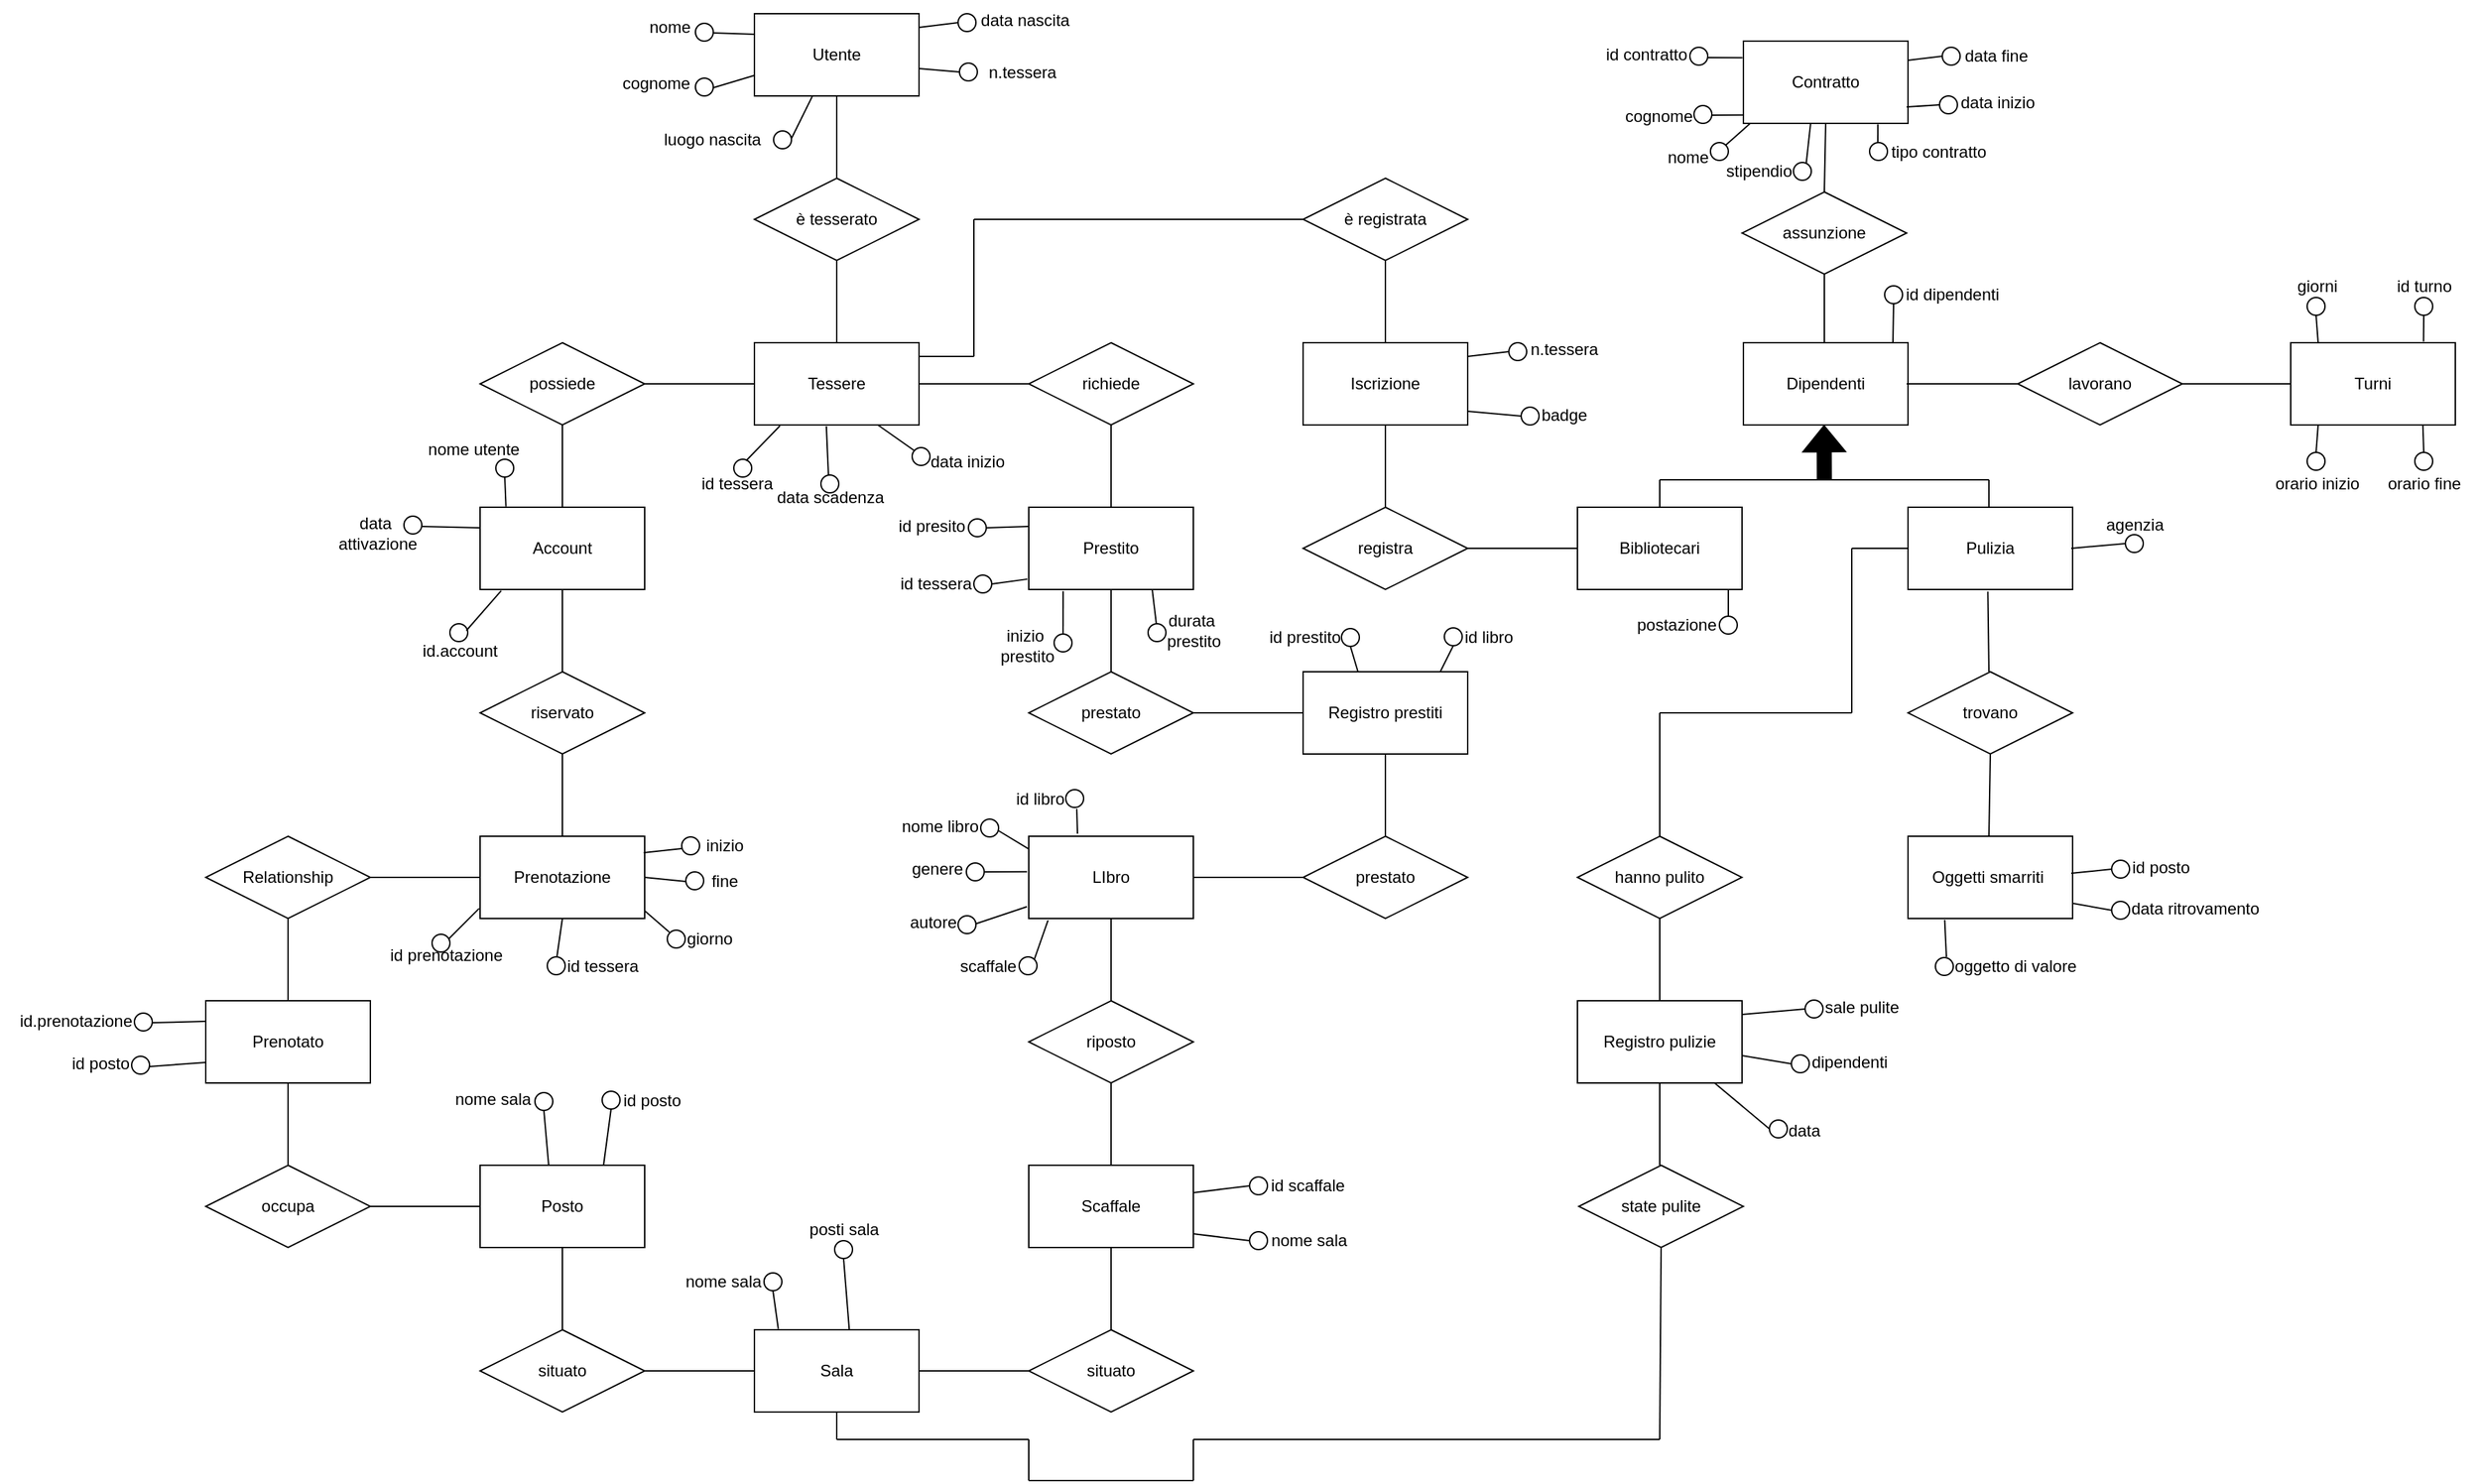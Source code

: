 <mxfile version="24.7.17">
  <diagram name="Pagina-1" id="lUEla5uIiF-IXY3hE-Hj">
    <mxGraphModel dx="1804" dy="1828" grid="1" gridSize="10" guides="1" tooltips="1" connect="1" arrows="1" fold="1" page="1" pageScale="1" pageWidth="827" pageHeight="1169" math="0" shadow="0">
      <root>
        <mxCell id="0" />
        <mxCell id="1" parent="0" />
        <mxCell id="B6hAdmat24an9LXhmFXZ-1" value="Utente" style="rounded=0;whiteSpace=wrap;html=1;" parent="1" vertex="1">
          <mxGeometry x="200" y="-120" width="120" height="60" as="geometry" />
        </mxCell>
        <mxCell id="B6hAdmat24an9LXhmFXZ-2" value="Tessere" style="rounded=0;whiteSpace=wrap;html=1;" parent="1" vertex="1">
          <mxGeometry x="200" y="120" width="120" height="60" as="geometry" />
        </mxCell>
        <mxCell id="B6hAdmat24an9LXhmFXZ-3" value="Prestito" style="rounded=0;whiteSpace=wrap;html=1;" parent="1" vertex="1">
          <mxGeometry x="400" y="240" width="120" height="60" as="geometry" />
        </mxCell>
        <mxCell id="B6hAdmat24an9LXhmFXZ-4" value="LIbro" style="rounded=0;whiteSpace=wrap;html=1;" parent="1" vertex="1">
          <mxGeometry x="400" y="480" width="120" height="60" as="geometry" />
        </mxCell>
        <mxCell id="B6hAdmat24an9LXhmFXZ-5" value="Scaffale" style="rounded=0;whiteSpace=wrap;html=1;" parent="1" vertex="1">
          <mxGeometry x="400" y="720" width="120" height="60" as="geometry" />
        </mxCell>
        <mxCell id="B6hAdmat24an9LXhmFXZ-6" value="Sala" style="rounded=0;whiteSpace=wrap;html=1;" parent="1" vertex="1">
          <mxGeometry x="200" y="840" width="120" height="60" as="geometry" />
        </mxCell>
        <mxCell id="B6hAdmat24an9LXhmFXZ-7" value="Account" style="rounded=0;whiteSpace=wrap;html=1;" parent="1" vertex="1">
          <mxGeometry y="240" width="120" height="60" as="geometry" />
        </mxCell>
        <mxCell id="B6hAdmat24an9LXhmFXZ-8" value="Prenotazione" style="rounded=0;whiteSpace=wrap;html=1;" parent="1" vertex="1">
          <mxGeometry y="480" width="120" height="60" as="geometry" />
        </mxCell>
        <mxCell id="B6hAdmat24an9LXhmFXZ-9" value="Posto" style="rounded=0;whiteSpace=wrap;html=1;" parent="1" vertex="1">
          <mxGeometry y="720" width="120" height="60" as="geometry" />
        </mxCell>
        <mxCell id="B6hAdmat24an9LXhmFXZ-10" value="Bibliotecari" style="rounded=0;whiteSpace=wrap;html=1;" parent="1" vertex="1">
          <mxGeometry x="800" y="240" width="120" height="60" as="geometry" />
        </mxCell>
        <mxCell id="B6hAdmat24an9LXhmFXZ-11" value="Dipendenti" style="rounded=0;whiteSpace=wrap;html=1;" parent="1" vertex="1">
          <mxGeometry x="921" y="120" width="120" height="60" as="geometry" />
        </mxCell>
        <mxCell id="B6hAdmat24an9LXhmFXZ-12" value="Pulizia" style="rounded=0;whiteSpace=wrap;html=1;" parent="1" vertex="1">
          <mxGeometry x="1041" y="240" width="120" height="60" as="geometry" />
        </mxCell>
        <mxCell id="B6hAdmat24an9LXhmFXZ-13" value="Contratto" style="rounded=0;whiteSpace=wrap;html=1;" parent="1" vertex="1">
          <mxGeometry x="921" y="-100" width="120" height="60" as="geometry" />
        </mxCell>
        <mxCell id="B6hAdmat24an9LXhmFXZ-14" value="Turni" style="rounded=0;whiteSpace=wrap;html=1;" parent="1" vertex="1">
          <mxGeometry x="1320" y="120" width="120" height="60" as="geometry" />
        </mxCell>
        <mxCell id="B6hAdmat24an9LXhmFXZ-15" value="Oggetti smarriti&amp;nbsp;" style="rounded=0;whiteSpace=wrap;html=1;" parent="1" vertex="1">
          <mxGeometry x="1041" y="480" width="120" height="60" as="geometry" />
        </mxCell>
        <mxCell id="B6hAdmat24an9LXhmFXZ-16" value="è tesserato" style="shape=rhombus;perimeter=rhombusPerimeter;whiteSpace=wrap;html=1;align=center;" parent="1" vertex="1">
          <mxGeometry x="200" width="120" height="60" as="geometry" />
        </mxCell>
        <mxCell id="B6hAdmat24an9LXhmFXZ-17" value="possiede" style="shape=rhombus;perimeter=rhombusPerimeter;whiteSpace=wrap;html=1;align=center;" parent="1" vertex="1">
          <mxGeometry y="120" width="120" height="60" as="geometry" />
        </mxCell>
        <mxCell id="B6hAdmat24an9LXhmFXZ-18" value="riservato" style="shape=rhombus;perimeter=rhombusPerimeter;whiteSpace=wrap;html=1;align=center;" parent="1" vertex="1">
          <mxGeometry y="360" width="120" height="60" as="geometry" />
        </mxCell>
        <mxCell id="B6hAdmat24an9LXhmFXZ-19" value="richiede" style="shape=rhombus;perimeter=rhombusPerimeter;whiteSpace=wrap;html=1;align=center;" parent="1" vertex="1">
          <mxGeometry x="400" y="120" width="120" height="60" as="geometry" />
        </mxCell>
        <mxCell id="B6hAdmat24an9LXhmFXZ-20" value="prestato" style="shape=rhombus;perimeter=rhombusPerimeter;whiteSpace=wrap;html=1;align=center;" parent="1" vertex="1">
          <mxGeometry x="400" y="360" width="120" height="60" as="geometry" />
        </mxCell>
        <mxCell id="B6hAdmat24an9LXhmFXZ-21" value="riposto" style="shape=rhombus;perimeter=rhombusPerimeter;whiteSpace=wrap;html=1;align=center;" parent="1" vertex="1">
          <mxGeometry x="400" y="600" width="120" height="60" as="geometry" />
        </mxCell>
        <mxCell id="B6hAdmat24an9LXhmFXZ-22" value="occupa" style="shape=rhombus;perimeter=rhombusPerimeter;whiteSpace=wrap;html=1;align=center;" parent="1" vertex="1">
          <mxGeometry x="-200" y="720" width="120" height="60" as="geometry" />
        </mxCell>
        <mxCell id="B6hAdmat24an9LXhmFXZ-23" value="situato" style="shape=rhombus;perimeter=rhombusPerimeter;whiteSpace=wrap;html=1;align=center;" parent="1" vertex="1">
          <mxGeometry y="840" width="120" height="60" as="geometry" />
        </mxCell>
        <mxCell id="B6hAdmat24an9LXhmFXZ-24" value="situato" style="shape=rhombus;perimeter=rhombusPerimeter;whiteSpace=wrap;html=1;align=center;" parent="1" vertex="1">
          <mxGeometry x="400" y="840" width="120" height="60" as="geometry" />
        </mxCell>
        <mxCell id="B6hAdmat24an9LXhmFXZ-25" value="Iscrizione" style="rounded=0;whiteSpace=wrap;html=1;" parent="1" vertex="1">
          <mxGeometry x="600" y="120" width="120" height="60" as="geometry" />
        </mxCell>
        <mxCell id="B6hAdmat24an9LXhmFXZ-26" value="registra" style="shape=rhombus;perimeter=rhombusPerimeter;whiteSpace=wrap;html=1;align=center;" parent="1" vertex="1">
          <mxGeometry x="600" y="240" width="120" height="60" as="geometry" />
        </mxCell>
        <mxCell id="B6hAdmat24an9LXhmFXZ-27" value="trovano" style="shape=rhombus;perimeter=rhombusPerimeter;whiteSpace=wrap;html=1;align=center;" parent="1" vertex="1">
          <mxGeometry x="1041" y="360" width="120" height="60" as="geometry" />
        </mxCell>
        <mxCell id="B6hAdmat24an9LXhmFXZ-28" value="assunzione" style="shape=rhombus;perimeter=rhombusPerimeter;whiteSpace=wrap;html=1;align=center;" parent="1" vertex="1">
          <mxGeometry x="920" y="10" width="120" height="60" as="geometry" />
        </mxCell>
        <mxCell id="B6hAdmat24an9LXhmFXZ-30" value="lavorano" style="shape=rhombus;perimeter=rhombusPerimeter;whiteSpace=wrap;html=1;align=center;" parent="1" vertex="1">
          <mxGeometry x="1121" y="120" width="120" height="60" as="geometry" />
        </mxCell>
        <mxCell id="B6hAdmat24an9LXhmFXZ-31" value="Registro pulizie" style="whiteSpace=wrap;html=1;" parent="1" vertex="1">
          <mxGeometry x="800" y="600" width="120" height="60" as="geometry" />
        </mxCell>
        <mxCell id="B6hAdmat24an9LXhmFXZ-32" value="hanno pulito" style="shape=rhombus;perimeter=rhombusPerimeter;whiteSpace=wrap;html=1;align=center;" parent="1" vertex="1">
          <mxGeometry x="800" y="480" width="120" height="60" as="geometry" />
        </mxCell>
        <mxCell id="B6hAdmat24an9LXhmFXZ-35" value="" style="endArrow=none;html=1;rounded=0;exitX=1;exitY=0.5;exitDx=0;exitDy=0;" parent="1" source="B6hAdmat24an9LXhmFXZ-6" edge="1">
          <mxGeometry width="50" height="50" relative="1" as="geometry">
            <mxPoint x="350" y="920" as="sourcePoint" />
            <mxPoint x="400" y="870" as="targetPoint" />
          </mxGeometry>
        </mxCell>
        <mxCell id="B6hAdmat24an9LXhmFXZ-36" value="" style="endArrow=none;html=1;rounded=0;entryX=0;entryY=0.5;entryDx=0;entryDy=0;" parent="1" target="B6hAdmat24an9LXhmFXZ-6" edge="1">
          <mxGeometry width="50" height="50" relative="1" as="geometry">
            <mxPoint x="120" y="870" as="sourcePoint" />
            <mxPoint x="170" y="820" as="targetPoint" />
          </mxGeometry>
        </mxCell>
        <mxCell id="B6hAdmat24an9LXhmFXZ-37" value="" style="endArrow=none;html=1;rounded=0;" parent="1" source="B6hAdmat24an9LXhmFXZ-9" edge="1">
          <mxGeometry width="50" height="50" relative="1" as="geometry">
            <mxPoint x="60" y="830" as="sourcePoint" />
            <mxPoint x="60" y="840" as="targetPoint" />
          </mxGeometry>
        </mxCell>
        <mxCell id="B6hAdmat24an9LXhmFXZ-41" value="" style="endArrow=none;html=1;rounded=0;" parent="1" source="B6hAdmat24an9LXhmFXZ-18" edge="1">
          <mxGeometry width="50" height="50" relative="1" as="geometry">
            <mxPoint x="60" y="470" as="sourcePoint" />
            <mxPoint x="60" y="480" as="targetPoint" />
          </mxGeometry>
        </mxCell>
        <mxCell id="B6hAdmat24an9LXhmFXZ-42" value="" style="endArrow=none;html=1;rounded=0;" parent="1" source="B6hAdmat24an9LXhmFXZ-7" edge="1">
          <mxGeometry width="50" height="50" relative="1" as="geometry">
            <mxPoint x="60" y="350" as="sourcePoint" />
            <mxPoint x="60" y="360" as="targetPoint" />
          </mxGeometry>
        </mxCell>
        <mxCell id="B6hAdmat24an9LXhmFXZ-43" value="" style="endArrow=none;html=1;rounded=0;entryX=0.5;entryY=1;entryDx=0;entryDy=0;" parent="1" target="B6hAdmat24an9LXhmFXZ-17" edge="1">
          <mxGeometry width="50" height="50" relative="1" as="geometry">
            <mxPoint x="60" y="240" as="sourcePoint" />
            <mxPoint x="110" y="190" as="targetPoint" />
          </mxGeometry>
        </mxCell>
        <mxCell id="B6hAdmat24an9LXhmFXZ-44" value="" style="endArrow=none;html=1;rounded=0;entryX=0;entryY=0.5;entryDx=0;entryDy=0;" parent="1" target="B6hAdmat24an9LXhmFXZ-2" edge="1">
          <mxGeometry width="50" height="50" relative="1" as="geometry">
            <mxPoint x="120" y="150" as="sourcePoint" />
            <mxPoint x="170" y="100" as="targetPoint" />
          </mxGeometry>
        </mxCell>
        <mxCell id="B6hAdmat24an9LXhmFXZ-45" value="" style="endArrow=none;html=1;rounded=0;entryX=0;entryY=0.5;entryDx=0;entryDy=0;" parent="1" target="B6hAdmat24an9LXhmFXZ-19" edge="1">
          <mxGeometry width="50" height="50" relative="1" as="geometry">
            <mxPoint x="320" y="150" as="sourcePoint" />
            <mxPoint x="370" y="100" as="targetPoint" />
          </mxGeometry>
        </mxCell>
        <mxCell id="B6hAdmat24an9LXhmFXZ-46" value="" style="endArrow=none;html=1;rounded=0;exitX=0.5;exitY=0;exitDx=0;exitDy=0;" parent="1" source="B6hAdmat24an9LXhmFXZ-3" edge="1">
          <mxGeometry width="50" height="50" relative="1" as="geometry">
            <mxPoint x="410" y="230" as="sourcePoint" />
            <mxPoint x="460" y="180" as="targetPoint" />
          </mxGeometry>
        </mxCell>
        <mxCell id="B6hAdmat24an9LXhmFXZ-47" value="" style="endArrow=none;html=1;rounded=0;entryX=0.5;entryY=1;entryDx=0;entryDy=0;" parent="1" target="B6hAdmat24an9LXhmFXZ-3" edge="1">
          <mxGeometry width="50" height="50" relative="1" as="geometry">
            <mxPoint x="460" y="360" as="sourcePoint" />
            <mxPoint x="510" y="310" as="targetPoint" />
          </mxGeometry>
        </mxCell>
        <mxCell id="B6hAdmat24an9LXhmFXZ-49" value="state pulite" style="shape=rhombus;perimeter=rhombusPerimeter;whiteSpace=wrap;html=1;align=center;" parent="1" vertex="1">
          <mxGeometry x="801" y="720" width="120" height="60" as="geometry" />
        </mxCell>
        <mxCell id="B6hAdmat24an9LXhmFXZ-51" value="" style="endArrow=none;html=1;rounded=0;" parent="1" edge="1">
          <mxGeometry width="50" height="50" relative="1" as="geometry">
            <mxPoint x="260" y="920" as="sourcePoint" />
            <mxPoint x="260" y="900" as="targetPoint" />
          </mxGeometry>
        </mxCell>
        <mxCell id="B6hAdmat24an9LXhmFXZ-53" value="" style="endArrow=none;html=1;rounded=0;entryX=0.5;entryY=1;entryDx=0;entryDy=0;" parent="1" target="B6hAdmat24an9LXhmFXZ-49" edge="1">
          <mxGeometry width="50" height="50" relative="1" as="geometry">
            <mxPoint x="860" y="920" as="sourcePoint" />
            <mxPoint x="860" y="900" as="targetPoint" />
          </mxGeometry>
        </mxCell>
        <mxCell id="B6hAdmat24an9LXhmFXZ-54" value="" style="endArrow=none;html=1;rounded=0;exitX=0.5;exitY=0;exitDx=0;exitDy=0;" parent="1" source="B6hAdmat24an9LXhmFXZ-24" edge="1">
          <mxGeometry width="50" height="50" relative="1" as="geometry">
            <mxPoint x="410" y="830" as="sourcePoint" />
            <mxPoint x="460" y="780" as="targetPoint" />
          </mxGeometry>
        </mxCell>
        <mxCell id="B6hAdmat24an9LXhmFXZ-55" value="" style="endArrow=none;html=1;rounded=0;exitX=0.5;exitY=0;exitDx=0;exitDy=0;" parent="1" source="B6hAdmat24an9LXhmFXZ-5" edge="1">
          <mxGeometry width="50" height="50" relative="1" as="geometry">
            <mxPoint x="410" y="710" as="sourcePoint" />
            <mxPoint x="460" y="660" as="targetPoint" />
          </mxGeometry>
        </mxCell>
        <mxCell id="B6hAdmat24an9LXhmFXZ-56" value="" style="endArrow=none;html=1;rounded=0;exitX=0.5;exitY=0;exitDx=0;exitDy=0;" parent="1" source="B6hAdmat24an9LXhmFXZ-21" edge="1">
          <mxGeometry width="50" height="50" relative="1" as="geometry">
            <mxPoint x="410" y="590" as="sourcePoint" />
            <mxPoint x="460" y="540" as="targetPoint" />
          </mxGeometry>
        </mxCell>
        <mxCell id="B6hAdmat24an9LXhmFXZ-58" value="" style="endArrow=none;html=1;rounded=0;entryX=0.5;entryY=1;entryDx=0;entryDy=0;" parent="1" target="B6hAdmat24an9LXhmFXZ-25" edge="1">
          <mxGeometry width="50" height="50" relative="1" as="geometry">
            <mxPoint x="660" y="240" as="sourcePoint" />
            <mxPoint x="710" y="190" as="targetPoint" />
          </mxGeometry>
        </mxCell>
        <mxCell id="B6hAdmat24an9LXhmFXZ-59" value="" style="endArrow=none;html=1;rounded=0;entryX=0;entryY=0.5;entryDx=0;entryDy=0;" parent="1" target="B6hAdmat24an9LXhmFXZ-10" edge="1">
          <mxGeometry width="50" height="50" relative="1" as="geometry">
            <mxPoint x="720" y="270" as="sourcePoint" />
            <mxPoint x="770" y="220" as="targetPoint" />
          </mxGeometry>
        </mxCell>
        <mxCell id="B6hAdmat24an9LXhmFXZ-60" value="" style="endArrow=none;html=1;rounded=0;" parent="1" edge="1">
          <mxGeometry width="50" height="50" relative="1" as="geometry">
            <mxPoint x="860" y="240" as="sourcePoint" />
            <mxPoint x="860" y="220" as="targetPoint" />
          </mxGeometry>
        </mxCell>
        <mxCell id="B6hAdmat24an9LXhmFXZ-61" value="" style="endArrow=none;html=1;rounded=0;" parent="1" edge="1">
          <mxGeometry width="50" height="50" relative="1" as="geometry">
            <mxPoint x="1100" y="240" as="sourcePoint" />
            <mxPoint x="1100" y="220" as="targetPoint" />
          </mxGeometry>
        </mxCell>
        <mxCell id="B6hAdmat24an9LXhmFXZ-62" value="" style="endArrow=none;html=1;rounded=0;" parent="1" edge="1">
          <mxGeometry width="50" height="50" relative="1" as="geometry">
            <mxPoint x="860" y="220" as="sourcePoint" />
            <mxPoint x="1100" y="220" as="targetPoint" />
          </mxGeometry>
        </mxCell>
        <mxCell id="B6hAdmat24an9LXhmFXZ-63" value="" style="shape=flexArrow;endArrow=classic;html=1;rounded=0;strokeColor=#000000;fillColor=#000000;" parent="1" edge="1">
          <mxGeometry width="50" height="50" relative="1" as="geometry">
            <mxPoint x="980" y="220" as="sourcePoint" />
            <mxPoint x="979.82" y="180" as="targetPoint" />
          </mxGeometry>
        </mxCell>
        <mxCell id="B6hAdmat24an9LXhmFXZ-64" value="" style="endArrow=none;html=1;rounded=0;entryX=0.5;entryY=1;entryDx=0;entryDy=0;" parent="1" target="B6hAdmat24an9LXhmFXZ-28" edge="1">
          <mxGeometry width="50" height="50" relative="1" as="geometry">
            <mxPoint x="980" y="120" as="sourcePoint" />
            <mxPoint x="1030" y="70" as="targetPoint" />
          </mxGeometry>
        </mxCell>
        <mxCell id="B6hAdmat24an9LXhmFXZ-65" value="" style="endArrow=none;html=1;rounded=0;entryX=0.5;entryY=1;entryDx=0;entryDy=0;" parent="1" target="B6hAdmat24an9LXhmFXZ-13" edge="1">
          <mxGeometry width="50" height="50" relative="1" as="geometry">
            <mxPoint x="980" y="10" as="sourcePoint" />
            <mxPoint x="1030" y="-40" as="targetPoint" />
          </mxGeometry>
        </mxCell>
        <mxCell id="B6hAdmat24an9LXhmFXZ-66" value="" style="endArrow=none;html=1;rounded=0;entryX=0;entryY=0.5;entryDx=0;entryDy=0;" parent="1" target="B6hAdmat24an9LXhmFXZ-30" edge="1">
          <mxGeometry width="50" height="50" relative="1" as="geometry">
            <mxPoint x="1040" y="150" as="sourcePoint" />
            <mxPoint x="1090" y="100" as="targetPoint" />
          </mxGeometry>
        </mxCell>
        <mxCell id="B6hAdmat24an9LXhmFXZ-67" value="" style="endArrow=none;html=1;rounded=0;entryX=0;entryY=0.5;entryDx=0;entryDy=0;" parent="1" target="B6hAdmat24an9LXhmFXZ-14" edge="1">
          <mxGeometry width="50" height="50" relative="1" as="geometry">
            <mxPoint x="1240" y="150" as="sourcePoint" />
            <mxPoint x="1290" y="100" as="targetPoint" />
          </mxGeometry>
        </mxCell>
        <mxCell id="B6hAdmat24an9LXhmFXZ-68" value="" style="endArrow=none;html=1;rounded=0;" parent="1" source="B6hAdmat24an9LXhmFXZ-16" edge="1">
          <mxGeometry width="50" height="50" relative="1" as="geometry">
            <mxPoint x="260" y="110" as="sourcePoint" />
            <mxPoint x="260" y="120" as="targetPoint" />
          </mxGeometry>
        </mxCell>
        <mxCell id="B6hAdmat24an9LXhmFXZ-69" value="" style="endArrow=none;html=1;rounded=0;entryX=0.5;entryY=1;entryDx=0;entryDy=0;" parent="1" target="B6hAdmat24an9LXhmFXZ-1" edge="1">
          <mxGeometry width="50" height="50" relative="1" as="geometry">
            <mxPoint x="260" as="sourcePoint" />
            <mxPoint x="310" y="-50" as="targetPoint" />
          </mxGeometry>
        </mxCell>
        <mxCell id="B6hAdmat24an9LXhmFXZ-71" value="" style="endArrow=none;html=1;rounded=0;entryX=0.485;entryY=1.026;entryDx=0;entryDy=0;entryPerimeter=0;" parent="1" target="B6hAdmat24an9LXhmFXZ-12" edge="1">
          <mxGeometry width="50" height="50" relative="1" as="geometry">
            <mxPoint x="1100" y="360" as="sourcePoint" />
            <mxPoint x="1150" y="310" as="targetPoint" />
          </mxGeometry>
        </mxCell>
        <mxCell id="B6hAdmat24an9LXhmFXZ-72" value="" style="endArrow=none;html=1;rounded=0;entryX=0.5;entryY=1;entryDx=0;entryDy=0;" parent="1" target="B6hAdmat24an9LXhmFXZ-27" edge="1">
          <mxGeometry width="50" height="50" relative="1" as="geometry">
            <mxPoint x="1100" y="480" as="sourcePoint" />
            <mxPoint x="1150" y="430" as="targetPoint" />
          </mxGeometry>
        </mxCell>
        <mxCell id="B6hAdmat24an9LXhmFXZ-74" value="" style="endArrow=none;html=1;rounded=0;exitX=0.5;exitY=0;exitDx=0;exitDy=0;" parent="1" source="B6hAdmat24an9LXhmFXZ-31" edge="1">
          <mxGeometry width="50" height="50" relative="1" as="geometry">
            <mxPoint x="810" y="590" as="sourcePoint" />
            <mxPoint x="860" y="540" as="targetPoint" />
          </mxGeometry>
        </mxCell>
        <mxCell id="B6hAdmat24an9LXhmFXZ-75" value="" style="endArrow=none;html=1;rounded=0;" parent="1" edge="1">
          <mxGeometry width="50" height="50" relative="1" as="geometry">
            <mxPoint x="260" y="920" as="sourcePoint" />
            <mxPoint x="400" y="920" as="targetPoint" />
          </mxGeometry>
        </mxCell>
        <mxCell id="B6hAdmat24an9LXhmFXZ-77" value="" style="endArrow=none;html=1;rounded=0;" parent="1" edge="1">
          <mxGeometry width="50" height="50" relative="1" as="geometry">
            <mxPoint x="520" y="920" as="sourcePoint" />
            <mxPoint x="860" y="920" as="targetPoint" />
          </mxGeometry>
        </mxCell>
        <mxCell id="B6hAdmat24an9LXhmFXZ-78" value="" style="endArrow=none;html=1;rounded=0;" parent="1" edge="1">
          <mxGeometry width="50" height="50" relative="1" as="geometry">
            <mxPoint x="400" y="950" as="sourcePoint" />
            <mxPoint x="400" y="920" as="targetPoint" />
          </mxGeometry>
        </mxCell>
        <mxCell id="B6hAdmat24an9LXhmFXZ-79" value="" style="endArrow=none;html=1;rounded=0;" parent="1" edge="1">
          <mxGeometry width="50" height="50" relative="1" as="geometry">
            <mxPoint x="400" y="950" as="sourcePoint" />
            <mxPoint x="520" y="950" as="targetPoint" />
          </mxGeometry>
        </mxCell>
        <mxCell id="B6hAdmat24an9LXhmFXZ-80" value="" style="endArrow=none;html=1;rounded=0;" parent="1" edge="1">
          <mxGeometry width="50" height="50" relative="1" as="geometry">
            <mxPoint x="520" y="950" as="sourcePoint" />
            <mxPoint x="520" y="920" as="targetPoint" />
          </mxGeometry>
        </mxCell>
        <mxCell id="B6hAdmat24an9LXhmFXZ-81" value="" style="endArrow=none;html=1;rounded=0;entryX=0.5;entryY=1;entryDx=0;entryDy=0;" parent="1" target="B6hAdmat24an9LXhmFXZ-31" edge="1">
          <mxGeometry width="50" height="50" relative="1" as="geometry">
            <mxPoint x="860" y="720" as="sourcePoint" />
            <mxPoint x="910" y="670" as="targetPoint" />
          </mxGeometry>
        </mxCell>
        <mxCell id="B6hAdmat24an9LXhmFXZ-82" value="è registrata" style="shape=rhombus;perimeter=rhombusPerimeter;whiteSpace=wrap;html=1;align=center;" parent="1" vertex="1">
          <mxGeometry x="600" width="120" height="60" as="geometry" />
        </mxCell>
        <mxCell id="B6hAdmat24an9LXhmFXZ-85" value="" style="endArrow=none;html=1;rounded=0;entryX=0.5;entryY=1;entryDx=0;entryDy=0;" parent="1" target="B6hAdmat24an9LXhmFXZ-82" edge="1">
          <mxGeometry width="50" height="50" relative="1" as="geometry">
            <mxPoint x="660" y="120" as="sourcePoint" />
            <mxPoint x="710" y="70" as="targetPoint" />
          </mxGeometry>
        </mxCell>
        <mxCell id="B6hAdmat24an9LXhmFXZ-86" value="" style="endArrow=none;html=1;rounded=0;" parent="1" edge="1">
          <mxGeometry width="50" height="50" relative="1" as="geometry">
            <mxPoint x="320" y="130" as="sourcePoint" />
            <mxPoint x="360" y="130" as="targetPoint" />
          </mxGeometry>
        </mxCell>
        <mxCell id="B6hAdmat24an9LXhmFXZ-87" value="" style="endArrow=none;html=1;rounded=0;" parent="1" edge="1">
          <mxGeometry width="50" height="50" relative="1" as="geometry">
            <mxPoint x="360" y="130" as="sourcePoint" />
            <mxPoint x="360" y="30" as="targetPoint" />
          </mxGeometry>
        </mxCell>
        <mxCell id="B6hAdmat24an9LXhmFXZ-88" value="" style="endArrow=none;html=1;rounded=0;entryX=0;entryY=0.5;entryDx=0;entryDy=0;" parent="1" target="B6hAdmat24an9LXhmFXZ-82" edge="1">
          <mxGeometry width="50" height="50" relative="1" as="geometry">
            <mxPoint x="360" y="30" as="sourcePoint" />
            <mxPoint x="410" y="-20" as="targetPoint" />
          </mxGeometry>
        </mxCell>
        <mxCell id="B6hAdmat24an9LXhmFXZ-92" value="" style="endArrow=none;html=1;rounded=0;entryX=0;entryY=0.5;entryDx=0;entryDy=0;" parent="1" target="B6hAdmat24an9LXhmFXZ-12" edge="1">
          <mxGeometry width="50" height="50" relative="1" as="geometry">
            <mxPoint x="1000" y="270" as="sourcePoint" />
            <mxPoint x="1050" y="220" as="targetPoint" />
          </mxGeometry>
        </mxCell>
        <mxCell id="B6hAdmat24an9LXhmFXZ-93" value="" style="endArrow=none;html=1;rounded=0;" parent="1" edge="1">
          <mxGeometry width="50" height="50" relative="1" as="geometry">
            <mxPoint x="1000" y="390" as="sourcePoint" />
            <mxPoint x="1000" y="270" as="targetPoint" />
          </mxGeometry>
        </mxCell>
        <mxCell id="B6hAdmat24an9LXhmFXZ-94" value="" style="endArrow=none;html=1;rounded=0;" parent="1" edge="1">
          <mxGeometry width="50" height="50" relative="1" as="geometry">
            <mxPoint x="860" y="480" as="sourcePoint" />
            <mxPoint x="860" y="390" as="targetPoint" />
          </mxGeometry>
        </mxCell>
        <mxCell id="B6hAdmat24an9LXhmFXZ-95" value="" style="endArrow=none;html=1;rounded=0;" parent="1" edge="1">
          <mxGeometry width="50" height="50" relative="1" as="geometry">
            <mxPoint x="860" y="390" as="sourcePoint" />
            <mxPoint x="1000" y="390" as="targetPoint" />
          </mxGeometry>
        </mxCell>
        <mxCell id="BqIFalrDcJLT26Kmx2qs-1" value="nome" style="text;html=1;align=center;verticalAlign=middle;resizable=0;points=[];autosize=1;strokeColor=none;fillColor=none;" vertex="1" parent="1">
          <mxGeometry x="113" y="-125.5" width="50" height="30" as="geometry" />
        </mxCell>
        <mxCell id="BqIFalrDcJLT26Kmx2qs-2" value="cognome" style="text;html=1;align=center;verticalAlign=middle;resizable=0;points=[];autosize=1;strokeColor=none;fillColor=none;" vertex="1" parent="1">
          <mxGeometry x="93" y="-84" width="70" height="30" as="geometry" />
        </mxCell>
        <mxCell id="BqIFalrDcJLT26Kmx2qs-3" value="n.tessera" style="text;html=1;align=center;verticalAlign=middle;resizable=0;points=[];autosize=1;strokeColor=none;fillColor=none;" vertex="1" parent="1">
          <mxGeometry x="360" y="-92.5" width="70" height="30" as="geometry" />
        </mxCell>
        <mxCell id="BqIFalrDcJLT26Kmx2qs-4" value="data nascita" style="text;html=1;align=center;verticalAlign=middle;resizable=0;points=[];autosize=1;strokeColor=none;fillColor=none;" vertex="1" parent="1">
          <mxGeometry x="351.5" y="-130" width="90" height="30" as="geometry" />
        </mxCell>
        <mxCell id="BqIFalrDcJLT26Kmx2qs-5" value="luogo nascita" style="text;html=1;align=center;verticalAlign=middle;resizable=0;points=[];autosize=1;strokeColor=none;fillColor=none;" vertex="1" parent="1">
          <mxGeometry x="124" y="-43" width="90" height="30" as="geometry" />
        </mxCell>
        <mxCell id="BqIFalrDcJLT26Kmx2qs-6" value="id tessera" style="text;html=1;align=center;verticalAlign=middle;resizable=0;points=[];autosize=1;strokeColor=none;fillColor=none;" vertex="1" parent="1">
          <mxGeometry x="147" y="208" width="80" height="30" as="geometry" />
        </mxCell>
        <mxCell id="BqIFalrDcJLT26Kmx2qs-8" value="data inizio" style="text;html=1;align=center;verticalAlign=middle;resizable=0;points=[];autosize=1;strokeColor=none;fillColor=none;" vertex="1" parent="1">
          <mxGeometry x="315" y="191.5" width="80" height="30" as="geometry" />
        </mxCell>
        <mxCell id="BqIFalrDcJLT26Kmx2qs-10" value="data scadenza" style="text;html=1;align=center;verticalAlign=middle;resizable=0;points=[];autosize=1;strokeColor=none;fillColor=none;" vertex="1" parent="1">
          <mxGeometry x="205" y="218" width="100" height="30" as="geometry" />
        </mxCell>
        <mxCell id="BqIFalrDcJLT26Kmx2qs-11" value="nome utente" style="text;html=1;align=center;verticalAlign=middle;resizable=0;points=[];autosize=1;strokeColor=none;fillColor=none;" vertex="1" parent="1">
          <mxGeometry x="-50" y="183" width="90" height="30" as="geometry" />
        </mxCell>
        <mxCell id="BqIFalrDcJLT26Kmx2qs-12" value="data&amp;nbsp;&lt;div&gt;attivazione&lt;/div&gt;" style="text;html=1;align=center;verticalAlign=middle;resizable=0;points=[];autosize=1;strokeColor=none;fillColor=none;" vertex="1" parent="1">
          <mxGeometry x="-115" y="239" width="80" height="40" as="geometry" />
        </mxCell>
        <mxCell id="BqIFalrDcJLT26Kmx2qs-13" value="id.account" style="text;html=1;align=center;verticalAlign=middle;resizable=0;points=[];autosize=1;strokeColor=none;fillColor=none;" vertex="1" parent="1">
          <mxGeometry x="-55.5" y="330" width="80" height="30" as="geometry" />
        </mxCell>
        <mxCell id="BqIFalrDcJLT26Kmx2qs-16" value="Relationship" style="shape=rhombus;perimeter=rhombusPerimeter;whiteSpace=wrap;html=1;align=center;" vertex="1" parent="1">
          <mxGeometry x="-200" y="480" width="120" height="60" as="geometry" />
        </mxCell>
        <mxCell id="BqIFalrDcJLT26Kmx2qs-17" value="" style="endArrow=none;html=1;rounded=0;exitX=0.5;exitY=0;exitDx=0;exitDy=0;" edge="1" parent="1" source="BqIFalrDcJLT26Kmx2qs-18">
          <mxGeometry width="50" height="50" relative="1" as="geometry">
            <mxPoint x="-140" y="580" as="sourcePoint" />
            <mxPoint x="-140" y="540" as="targetPoint" />
          </mxGeometry>
        </mxCell>
        <mxCell id="BqIFalrDcJLT26Kmx2qs-18" value="Prenotato" style="rounded=0;whiteSpace=wrap;html=1;" vertex="1" parent="1">
          <mxGeometry x="-200" y="600" width="120" height="60" as="geometry" />
        </mxCell>
        <mxCell id="BqIFalrDcJLT26Kmx2qs-19" value="" style="endArrow=none;html=1;rounded=0;entryX=0.5;entryY=1;entryDx=0;entryDy=0;" edge="1" parent="1" target="BqIFalrDcJLT26Kmx2qs-18">
          <mxGeometry width="50" height="50" relative="1" as="geometry">
            <mxPoint x="-140" y="720" as="sourcePoint" />
            <mxPoint x="-90" y="670" as="targetPoint" />
          </mxGeometry>
        </mxCell>
        <mxCell id="BqIFalrDcJLT26Kmx2qs-20" value="" style="endArrow=none;html=1;rounded=0;entryX=0;entryY=0.5;entryDx=0;entryDy=0;" edge="1" parent="1" target="B6hAdmat24an9LXhmFXZ-9">
          <mxGeometry width="50" height="50" relative="1" as="geometry">
            <mxPoint x="-80" y="750" as="sourcePoint" />
            <mxPoint x="-30" y="700" as="targetPoint" />
          </mxGeometry>
        </mxCell>
        <mxCell id="BqIFalrDcJLT26Kmx2qs-21" value="" style="endArrow=none;html=1;rounded=0;entryX=0;entryY=0.5;entryDx=0;entryDy=0;" edge="1" parent="1" target="B6hAdmat24an9LXhmFXZ-8">
          <mxGeometry width="50" height="50" relative="1" as="geometry">
            <mxPoint x="-80" y="510" as="sourcePoint" />
            <mxPoint x="-30" y="460" as="targetPoint" />
          </mxGeometry>
        </mxCell>
        <mxCell id="BqIFalrDcJLT26Kmx2qs-22" value="id.prenotazione" style="text;html=1;align=center;verticalAlign=middle;resizable=0;points=[];autosize=1;strokeColor=none;fillColor=none;" vertex="1" parent="1">
          <mxGeometry x="-350" y="600" width="110" height="30" as="geometry" />
        </mxCell>
        <mxCell id="BqIFalrDcJLT26Kmx2qs-24" value="id posto" style="text;html=1;align=center;verticalAlign=middle;resizable=0;points=[];autosize=1;strokeColor=none;fillColor=none;" vertex="1" parent="1">
          <mxGeometry x="-312" y="631" width="70" height="30" as="geometry" />
        </mxCell>
        <mxCell id="BqIFalrDcJLT26Kmx2qs-25" value="id posto" style="text;html=1;align=center;verticalAlign=middle;resizable=0;points=[];autosize=1;strokeColor=none;fillColor=none;" vertex="1" parent="1">
          <mxGeometry x="90" y="657.5" width="70" height="30" as="geometry" />
        </mxCell>
        <mxCell id="BqIFalrDcJLT26Kmx2qs-27" value="nome sala" style="text;html=1;align=center;verticalAlign=middle;resizable=0;points=[];autosize=1;strokeColor=none;fillColor=none;" vertex="1" parent="1">
          <mxGeometry x="-31" y="656.5" width="80" height="30" as="geometry" />
        </mxCell>
        <mxCell id="BqIFalrDcJLT26Kmx2qs-28" value="nome sala" style="text;html=1;align=center;verticalAlign=middle;resizable=0;points=[];autosize=1;strokeColor=none;fillColor=none;" vertex="1" parent="1">
          <mxGeometry x="136.5" y="790" width="80" height="30" as="geometry" />
        </mxCell>
        <mxCell id="BqIFalrDcJLT26Kmx2qs-29" value="Registro prestiti" style="rounded=0;whiteSpace=wrap;html=1;" vertex="1" parent="1">
          <mxGeometry x="600" y="360" width="120" height="60" as="geometry" />
        </mxCell>
        <mxCell id="BqIFalrDcJLT26Kmx2qs-30" value="prestato" style="shape=rhombus;perimeter=rhombusPerimeter;whiteSpace=wrap;html=1;align=center;" vertex="1" parent="1">
          <mxGeometry x="600" y="480" width="120" height="60" as="geometry" />
        </mxCell>
        <mxCell id="BqIFalrDcJLT26Kmx2qs-31" value="" style="endArrow=none;html=1;rounded=0;entryX=0;entryY=0.5;entryDx=0;entryDy=0;" edge="1" parent="1" target="BqIFalrDcJLT26Kmx2qs-29">
          <mxGeometry width="50" height="50" relative="1" as="geometry">
            <mxPoint x="520" y="390" as="sourcePoint" />
            <mxPoint x="570" y="340" as="targetPoint" />
          </mxGeometry>
        </mxCell>
        <mxCell id="BqIFalrDcJLT26Kmx2qs-32" value="" style="endArrow=none;html=1;rounded=0;entryX=0;entryY=0.5;entryDx=0;entryDy=0;" edge="1" parent="1" target="BqIFalrDcJLT26Kmx2qs-30">
          <mxGeometry width="50" height="50" relative="1" as="geometry">
            <mxPoint x="520" y="510" as="sourcePoint" />
            <mxPoint x="570" y="460" as="targetPoint" />
          </mxGeometry>
        </mxCell>
        <mxCell id="BqIFalrDcJLT26Kmx2qs-33" value="" style="endArrow=none;html=1;rounded=0;" edge="1" parent="1" source="BqIFalrDcJLT26Kmx2qs-29">
          <mxGeometry width="50" height="50" relative="1" as="geometry">
            <mxPoint x="660" y="470" as="sourcePoint" />
            <mxPoint x="660" y="480" as="targetPoint" />
          </mxGeometry>
        </mxCell>
        <mxCell id="BqIFalrDcJLT26Kmx2qs-34" value="id prestito" style="text;html=1;align=center;verticalAlign=middle;resizable=0;points=[];autosize=1;strokeColor=none;fillColor=none;" vertex="1" parent="1">
          <mxGeometry x="561" y="319.5" width="80" height="30" as="geometry" />
        </mxCell>
        <mxCell id="BqIFalrDcJLT26Kmx2qs-35" value="id libro" style="text;html=1;align=center;verticalAlign=middle;resizable=0;points=[];autosize=1;strokeColor=none;fillColor=none;" vertex="1" parent="1">
          <mxGeometry x="705" y="319.5" width="60" height="30" as="geometry" />
        </mxCell>
        <mxCell id="BqIFalrDcJLT26Kmx2qs-36" value="nome sala" style="text;html=1;align=center;verticalAlign=middle;resizable=0;points=[];autosize=1;strokeColor=none;fillColor=none;" vertex="1" parent="1">
          <mxGeometry x="564" y="760" width="80" height="30" as="geometry" />
        </mxCell>
        <mxCell id="BqIFalrDcJLT26Kmx2qs-37" value="id turno" style="text;html=1;align=center;verticalAlign=middle;resizable=0;points=[];autosize=1;strokeColor=none;fillColor=none;" vertex="1" parent="1">
          <mxGeometry x="1387" y="64" width="60" height="30" as="geometry" />
        </mxCell>
        <mxCell id="BqIFalrDcJLT26Kmx2qs-38" value="orario inizio" style="text;html=1;align=center;verticalAlign=middle;resizable=0;points=[];autosize=1;strokeColor=none;fillColor=none;" vertex="1" parent="1">
          <mxGeometry x="1298.5" y="208" width="80" height="30" as="geometry" />
        </mxCell>
        <mxCell id="BqIFalrDcJLT26Kmx2qs-39" value="orario fine" style="text;html=1;align=center;verticalAlign=middle;resizable=0;points=[];autosize=1;strokeColor=none;fillColor=none;" vertex="1" parent="1">
          <mxGeometry x="1377" y="208" width="80" height="30" as="geometry" />
        </mxCell>
        <mxCell id="BqIFalrDcJLT26Kmx2qs-40" value="giorni" style="text;html=1;align=center;verticalAlign=middle;resizable=0;points=[];autosize=1;strokeColor=none;fillColor=none;" vertex="1" parent="1">
          <mxGeometry x="1313.5" y="64" width="50" height="30" as="geometry" />
        </mxCell>
        <mxCell id="BqIFalrDcJLT26Kmx2qs-41" value="nome&amp;nbsp;" style="text;html=1;align=center;verticalAlign=middle;resizable=0;points=[];autosize=1;strokeColor=none;fillColor=none;" vertex="1" parent="1">
          <mxGeometry x="852" y="-30" width="60" height="30" as="geometry" />
        </mxCell>
        <mxCell id="BqIFalrDcJLT26Kmx2qs-42" value="cognome" style="text;html=1;align=center;verticalAlign=middle;resizable=0;points=[];autosize=1;strokeColor=none;fillColor=none;" vertex="1" parent="1">
          <mxGeometry x="824" y="-60" width="70" height="30" as="geometry" />
        </mxCell>
        <mxCell id="BqIFalrDcJLT26Kmx2qs-43" value="tipo contratto" style="text;html=1;align=center;verticalAlign=middle;resizable=0;points=[];autosize=1;strokeColor=none;fillColor=none;" vertex="1" parent="1">
          <mxGeometry x="1018" y="-34.5" width="90" height="30" as="geometry" />
        </mxCell>
        <mxCell id="BqIFalrDcJLT26Kmx2qs-44" value="stipendio" style="text;html=1;align=center;verticalAlign=middle;resizable=0;points=[];autosize=1;strokeColor=none;fillColor=none;" vertex="1" parent="1">
          <mxGeometry x="897" y="-20" width="70" height="30" as="geometry" />
        </mxCell>
        <mxCell id="BqIFalrDcJLT26Kmx2qs-45" value="id contratto" style="text;html=1;align=center;verticalAlign=middle;resizable=0;points=[];autosize=1;strokeColor=none;fillColor=none;" vertex="1" parent="1">
          <mxGeometry x="810" y="-105" width="80" height="30" as="geometry" />
        </mxCell>
        <mxCell id="BqIFalrDcJLT26Kmx2qs-46" value="data inizio" style="text;html=1;align=center;verticalAlign=middle;resizable=0;points=[];autosize=1;strokeColor=none;fillColor=none;" vertex="1" parent="1">
          <mxGeometry x="1066" y="-70" width="80" height="30" as="geometry" />
        </mxCell>
        <mxCell id="BqIFalrDcJLT26Kmx2qs-47" value="data fine" style="text;html=1;align=center;verticalAlign=middle;resizable=0;points=[];autosize=1;strokeColor=none;fillColor=none;" vertex="1" parent="1">
          <mxGeometry x="1070" y="-104" width="70" height="30" as="geometry" />
        </mxCell>
        <mxCell id="BqIFalrDcJLT26Kmx2qs-48" value="id posto" style="text;html=1;align=center;verticalAlign=middle;resizable=0;points=[];autosize=1;strokeColor=none;fillColor=none;" vertex="1" parent="1">
          <mxGeometry x="1190" y="488" width="70" height="30" as="geometry" />
        </mxCell>
        <mxCell id="BqIFalrDcJLT26Kmx2qs-49" value="data ritrovamento" style="text;html=1;align=center;verticalAlign=middle;resizable=0;points=[];autosize=1;strokeColor=none;fillColor=none;" vertex="1" parent="1">
          <mxGeometry x="1190" y="518" width="120" height="30" as="geometry" />
        </mxCell>
        <mxCell id="BqIFalrDcJLT26Kmx2qs-50" value="oggetto di valore" style="text;html=1;align=center;verticalAlign=middle;resizable=0;points=[];autosize=1;strokeColor=none;fillColor=none;" vertex="1" parent="1">
          <mxGeometry x="1064" y="560" width="110" height="30" as="geometry" />
        </mxCell>
        <mxCell id="BqIFalrDcJLT26Kmx2qs-51" value="sale pulite" style="text;html=1;align=center;verticalAlign=middle;resizable=0;points=[];autosize=1;strokeColor=none;fillColor=none;" vertex="1" parent="1">
          <mxGeometry x="967" y="590" width="80" height="30" as="geometry" />
        </mxCell>
        <mxCell id="BqIFalrDcJLT26Kmx2qs-53" value="dipendenti" style="text;html=1;align=center;verticalAlign=middle;resizable=0;points=[];autosize=1;strokeColor=none;fillColor=none;" vertex="1" parent="1">
          <mxGeometry x="957.5" y="630" width="80" height="30" as="geometry" />
        </mxCell>
        <mxCell id="BqIFalrDcJLT26Kmx2qs-54" value="data" style="text;html=1;align=center;verticalAlign=middle;resizable=0;points=[];autosize=1;strokeColor=none;fillColor=none;" vertex="1" parent="1">
          <mxGeometry x="940" y="680" width="50" height="30" as="geometry" />
        </mxCell>
        <mxCell id="BqIFalrDcJLT26Kmx2qs-55" value="n.tessera" style="text;html=1;align=center;verticalAlign=middle;resizable=0;points=[];autosize=1;strokeColor=none;fillColor=none;" vertex="1" parent="1">
          <mxGeometry x="755" y="110" width="70" height="30" as="geometry" />
        </mxCell>
        <mxCell id="BqIFalrDcJLT26Kmx2qs-56" value="badge" style="text;html=1;align=center;verticalAlign=middle;resizable=0;points=[];autosize=1;strokeColor=none;fillColor=none;" vertex="1" parent="1">
          <mxGeometry x="760" y="158" width="60" height="30" as="geometry" />
        </mxCell>
        <mxCell id="BqIFalrDcJLT26Kmx2qs-57" value="id presito" style="text;html=1;align=center;verticalAlign=middle;resizable=0;points=[];autosize=1;strokeColor=none;fillColor=none;" vertex="1" parent="1">
          <mxGeometry x="294" y="239" width="70" height="30" as="geometry" />
        </mxCell>
        <mxCell id="BqIFalrDcJLT26Kmx2qs-58" value="inizio&lt;div&gt;&amp;nbsp;prestito&lt;/div&gt;" style="text;html=1;align=center;verticalAlign=middle;resizable=0;points=[];autosize=1;strokeColor=none;fillColor=none;" vertex="1" parent="1">
          <mxGeometry x="361.5" y="321" width="70" height="40" as="geometry" />
        </mxCell>
        <mxCell id="BqIFalrDcJLT26Kmx2qs-59" value="durata&amp;nbsp;&lt;div&gt;prestito&lt;/div&gt;" style="text;html=1;align=center;verticalAlign=middle;resizable=0;points=[];autosize=1;strokeColor=none;fillColor=none;" vertex="1" parent="1">
          <mxGeometry x="490" y="309.5" width="60" height="40" as="geometry" />
        </mxCell>
        <mxCell id="BqIFalrDcJLT26Kmx2qs-60" value="id tessera" style="text;html=1;align=center;verticalAlign=middle;resizable=0;points=[];autosize=1;strokeColor=none;fillColor=none;" vertex="1" parent="1">
          <mxGeometry x="291.5" y="281" width="80" height="30" as="geometry" />
        </mxCell>
        <mxCell id="BqIFalrDcJLT26Kmx2qs-61" value="id libro" style="text;html=1;align=center;verticalAlign=middle;resizable=0;points=[];autosize=1;strokeColor=none;fillColor=none;" vertex="1" parent="1">
          <mxGeometry x="378" y="437.5" width="60" height="30" as="geometry" />
        </mxCell>
        <mxCell id="BqIFalrDcJLT26Kmx2qs-62" value="nome libro" style="text;html=1;align=center;verticalAlign=middle;resizable=0;points=[];autosize=1;strokeColor=none;fillColor=none;" vertex="1" parent="1">
          <mxGeometry x="295" y="458" width="80" height="30" as="geometry" />
        </mxCell>
        <mxCell id="BqIFalrDcJLT26Kmx2qs-63" value="genere" style="text;html=1;align=center;verticalAlign=middle;resizable=0;points=[];autosize=1;strokeColor=none;fillColor=none;" vertex="1" parent="1">
          <mxGeometry x="302.5" y="489" width="60" height="30" as="geometry" />
        </mxCell>
        <mxCell id="BqIFalrDcJLT26Kmx2qs-64" value="autore" style="text;html=1;align=center;verticalAlign=middle;resizable=0;points=[];autosize=1;strokeColor=none;fillColor=none;" vertex="1" parent="1">
          <mxGeometry x="300" y="527.5" width="60" height="30" as="geometry" />
        </mxCell>
        <mxCell id="BqIFalrDcJLT26Kmx2qs-65" value="scaffale" style="text;html=1;align=center;verticalAlign=middle;resizable=0;points=[];autosize=1;strokeColor=none;fillColor=none;" vertex="1" parent="1">
          <mxGeometry x="340" y="560" width="60" height="30" as="geometry" />
        </mxCell>
        <mxCell id="BqIFalrDcJLT26Kmx2qs-66" value="id scaffale" style="text;html=1;align=center;verticalAlign=middle;resizable=0;points=[];autosize=1;strokeColor=none;fillColor=none;" vertex="1" parent="1">
          <mxGeometry x="563" y="720" width="80" height="30" as="geometry" />
        </mxCell>
        <mxCell id="BqIFalrDcJLT26Kmx2qs-67" value="id prenotazione" style="text;html=1;align=center;verticalAlign=middle;resizable=0;points=[];autosize=1;strokeColor=none;fillColor=none;" vertex="1" parent="1">
          <mxGeometry x="-80" y="551.5" width="110" height="30" as="geometry" />
        </mxCell>
        <mxCell id="BqIFalrDcJLT26Kmx2qs-68" value="id tessera" style="text;html=1;align=center;verticalAlign=middle;resizable=0;points=[];autosize=1;strokeColor=none;fillColor=none;" vertex="1" parent="1">
          <mxGeometry x="49" y="560" width="80" height="30" as="geometry" />
        </mxCell>
        <mxCell id="BqIFalrDcJLT26Kmx2qs-69" value="inizio" style="text;html=1;align=center;verticalAlign=middle;resizable=0;points=[];autosize=1;strokeColor=none;fillColor=none;" vertex="1" parent="1">
          <mxGeometry x="153" y="471.5" width="50" height="30" as="geometry" />
        </mxCell>
        <mxCell id="BqIFalrDcJLT26Kmx2qs-70" value="fine" style="text;html=1;align=center;verticalAlign=middle;resizable=0;points=[];autosize=1;strokeColor=none;fillColor=none;" vertex="1" parent="1">
          <mxGeometry x="158" y="497.5" width="40" height="30" as="geometry" />
        </mxCell>
        <mxCell id="BqIFalrDcJLT26Kmx2qs-71" value="giorno" style="text;html=1;align=center;verticalAlign=middle;resizable=0;points=[];autosize=1;strokeColor=none;fillColor=none;" vertex="1" parent="1">
          <mxGeometry x="136.5" y="540" width="60" height="30" as="geometry" />
        </mxCell>
        <mxCell id="BqIFalrDcJLT26Kmx2qs-72" value="posti sala" style="text;html=1;align=center;verticalAlign=middle;resizable=0;points=[];autosize=1;strokeColor=none;fillColor=none;" vertex="1" parent="1">
          <mxGeometry x="230" y="751.5" width="70" height="30" as="geometry" />
        </mxCell>
        <mxCell id="BqIFalrDcJLT26Kmx2qs-73" value="id dipendenti" style="text;html=1;align=center;verticalAlign=middle;resizable=0;points=[];autosize=1;strokeColor=none;fillColor=none;" vertex="1" parent="1">
          <mxGeometry x="1027.5" y="70" width="90" height="30" as="geometry" />
        </mxCell>
        <mxCell id="BqIFalrDcJLT26Kmx2qs-74" value="agenzia" style="text;html=1;align=center;verticalAlign=middle;resizable=0;points=[];autosize=1;strokeColor=none;fillColor=none;" vertex="1" parent="1">
          <mxGeometry x="1171" y="238" width="70" height="30" as="geometry" />
        </mxCell>
        <mxCell id="BqIFalrDcJLT26Kmx2qs-75" value="postazione" style="text;html=1;align=center;verticalAlign=middle;resizable=0;points=[];autosize=1;strokeColor=none;fillColor=none;" vertex="1" parent="1">
          <mxGeometry x="832" y="311" width="80" height="30" as="geometry" />
        </mxCell>
        <mxCell id="BqIFalrDcJLT26Kmx2qs-76" value="" style="endArrow=none;html=1;rounded=0;" edge="1" parent="1">
          <mxGeometry width="50" height="50" relative="1" as="geometry">
            <mxPoint x="910" y="320" as="sourcePoint" />
            <mxPoint x="910" y="300" as="targetPoint" />
          </mxGeometry>
        </mxCell>
        <mxCell id="BqIFalrDcJLT26Kmx2qs-77" value="" style="ellipse;whiteSpace=wrap;html=1;aspect=fixed;fontSize=10;" vertex="1" parent="1">
          <mxGeometry x="903.5" y="319.5" width="13" height="13" as="geometry" />
        </mxCell>
        <mxCell id="BqIFalrDcJLT26Kmx2qs-79" value="" style="ellipse;whiteSpace=wrap;html=1;aspect=fixed;fontSize=10;" vertex="1" parent="1">
          <mxGeometry x="1199.5" y="260" width="13" height="13" as="geometry" />
        </mxCell>
        <mxCell id="BqIFalrDcJLT26Kmx2qs-80" value="" style="endArrow=none;html=1;rounded=0;entryX=0;entryY=0.5;entryDx=0;entryDy=0;" edge="1" parent="1" target="BqIFalrDcJLT26Kmx2qs-79">
          <mxGeometry width="50" height="50" relative="1" as="geometry">
            <mxPoint x="1160" y="270" as="sourcePoint" />
            <mxPoint x="1210" y="220" as="targetPoint" />
          </mxGeometry>
        </mxCell>
        <mxCell id="BqIFalrDcJLT26Kmx2qs-81" value="" style="ellipse;whiteSpace=wrap;html=1;aspect=fixed;fontSize=10;" vertex="1" parent="1">
          <mxGeometry x="1410.5" y="87" width="13" height="13" as="geometry" />
        </mxCell>
        <mxCell id="BqIFalrDcJLT26Kmx2qs-82" value="" style="ellipse;whiteSpace=wrap;html=1;aspect=fixed;fontSize=10;" vertex="1" parent="1">
          <mxGeometry x="1332" y="87" width="13" height="13" as="geometry" />
        </mxCell>
        <mxCell id="BqIFalrDcJLT26Kmx2qs-83" value="" style="ellipse;whiteSpace=wrap;html=1;aspect=fixed;fontSize=10;" vertex="1" parent="1">
          <mxGeometry x="1332" y="200" width="13" height="13" as="geometry" />
        </mxCell>
        <mxCell id="BqIFalrDcJLT26Kmx2qs-84" value="" style="ellipse;whiteSpace=wrap;html=1;aspect=fixed;fontSize=10;" vertex="1" parent="1">
          <mxGeometry x="1410.5" y="200" width="13" height="13" as="geometry" />
        </mxCell>
        <mxCell id="BqIFalrDcJLT26Kmx2qs-88" value="" style="endArrow=none;html=1;rounded=0;entryX=0.5;entryY=0;entryDx=0;entryDy=0;exitX=0.803;exitY=1.006;exitDx=0;exitDy=0;exitPerimeter=0;" edge="1" parent="1" source="B6hAdmat24an9LXhmFXZ-14" target="BqIFalrDcJLT26Kmx2qs-84">
          <mxGeometry width="50" height="50" relative="1" as="geometry">
            <mxPoint x="1390" y="180" as="sourcePoint" />
            <mxPoint x="1440" y="130" as="targetPoint" />
          </mxGeometry>
        </mxCell>
        <mxCell id="BqIFalrDcJLT26Kmx2qs-89" value="" style="endArrow=none;html=1;rounded=0;entryX=0.5;entryY=1;entryDx=0;entryDy=0;exitX=0.807;exitY=-0.014;exitDx=0;exitDy=0;exitPerimeter=0;" edge="1" parent="1" source="B6hAdmat24an9LXhmFXZ-14" target="BqIFalrDcJLT26Kmx2qs-81">
          <mxGeometry width="50" height="50" relative="1" as="geometry">
            <mxPoint x="1390" y="120" as="sourcePoint" />
            <mxPoint x="1440" y="70" as="targetPoint" />
          </mxGeometry>
        </mxCell>
        <mxCell id="BqIFalrDcJLT26Kmx2qs-91" value="" style="endArrow=none;html=1;rounded=0;exitX=0.5;exitY=0;exitDx=0;exitDy=0;" edge="1" parent="1" source="BqIFalrDcJLT26Kmx2qs-83">
          <mxGeometry width="50" height="50" relative="1" as="geometry">
            <mxPoint x="1290" y="230" as="sourcePoint" />
            <mxPoint x="1340" y="180" as="targetPoint" />
          </mxGeometry>
        </mxCell>
        <mxCell id="BqIFalrDcJLT26Kmx2qs-92" value="" style="endArrow=none;html=1;rounded=0;entryX=0.5;entryY=1;entryDx=0;entryDy=0;" edge="1" parent="1" target="BqIFalrDcJLT26Kmx2qs-82">
          <mxGeometry width="50" height="50" relative="1" as="geometry">
            <mxPoint x="1340" y="120" as="sourcePoint" />
            <mxPoint x="1390" y="70" as="targetPoint" />
          </mxGeometry>
        </mxCell>
        <mxCell id="BqIFalrDcJLT26Kmx2qs-93" value="" style="ellipse;whiteSpace=wrap;html=1;aspect=fixed;fontSize=10;" vertex="1" parent="1">
          <mxGeometry x="882" y="-95.5" width="13" height="13" as="geometry" />
        </mxCell>
        <mxCell id="BqIFalrDcJLT26Kmx2qs-94" value="" style="ellipse;whiteSpace=wrap;html=1;aspect=fixed;fontSize=10;" vertex="1" parent="1">
          <mxGeometry x="1064" y="-60" width="13" height="13" as="geometry" />
        </mxCell>
        <mxCell id="BqIFalrDcJLT26Kmx2qs-95" value="" style="ellipse;whiteSpace=wrap;html=1;aspect=fixed;fontSize=10;" vertex="1" parent="1">
          <mxGeometry x="1013" y="-26" width="13" height="13" as="geometry" />
        </mxCell>
        <mxCell id="BqIFalrDcJLT26Kmx2qs-96" value="" style="ellipse;whiteSpace=wrap;html=1;aspect=fixed;fontSize=10;" vertex="1" parent="1">
          <mxGeometry x="897" y="-26" width="13" height="13" as="geometry" />
        </mxCell>
        <mxCell id="BqIFalrDcJLT26Kmx2qs-97" value="" style="ellipse;whiteSpace=wrap;html=1;aspect=fixed;fontSize=10;" vertex="1" parent="1">
          <mxGeometry x="957.5" y="-11.5" width="13" height="13" as="geometry" />
        </mxCell>
        <mxCell id="BqIFalrDcJLT26Kmx2qs-98" value="" style="ellipse;whiteSpace=wrap;html=1;aspect=fixed;fontSize=10;" vertex="1" parent="1">
          <mxGeometry x="1066" y="-95.5" width="13" height="13" as="geometry" />
        </mxCell>
        <mxCell id="BqIFalrDcJLT26Kmx2qs-99" value="" style="ellipse;whiteSpace=wrap;html=1;aspect=fixed;fontSize=10;" vertex="1" parent="1">
          <mxGeometry x="885" y="-53" width="13" height="13" as="geometry" />
        </mxCell>
        <mxCell id="BqIFalrDcJLT26Kmx2qs-100" value="" style="endArrow=none;html=1;rounded=0;entryX=-0.006;entryY=0.202;entryDx=0;entryDy=0;entryPerimeter=0;" edge="1" parent="1">
          <mxGeometry width="50" height="50" relative="1" as="geometry">
            <mxPoint x="895" y="-88" as="sourcePoint" />
            <mxPoint x="920.28" y="-87.88" as="targetPoint" />
          </mxGeometry>
        </mxCell>
        <mxCell id="BqIFalrDcJLT26Kmx2qs-101" value="" style="endArrow=none;html=1;rounded=0;entryX=-0.001;entryY=0.898;entryDx=0;entryDy=0;entryPerimeter=0;" edge="1" parent="1" target="B6hAdmat24an9LXhmFXZ-13">
          <mxGeometry width="50" height="50" relative="1" as="geometry">
            <mxPoint x="898" y="-46" as="sourcePoint" />
            <mxPoint x="919" y="-46" as="targetPoint" />
          </mxGeometry>
        </mxCell>
        <mxCell id="BqIFalrDcJLT26Kmx2qs-102" value="" style="endArrow=none;html=1;rounded=0;entryX=0.039;entryY=1.005;entryDx=0;entryDy=0;entryPerimeter=0;exitX=1;exitY=0;exitDx=0;exitDy=0;" edge="1" parent="1" source="BqIFalrDcJLT26Kmx2qs-96" target="B6hAdmat24an9LXhmFXZ-13">
          <mxGeometry width="50" height="50" relative="1" as="geometry">
            <mxPoint x="907" y="-24" as="sourcePoint" />
            <mxPoint x="957" y="-74" as="targetPoint" />
          </mxGeometry>
        </mxCell>
        <mxCell id="BqIFalrDcJLT26Kmx2qs-103" value="" style="endArrow=none;html=1;rounded=0;exitX=0.997;exitY=0.308;exitDx=0;exitDy=0;exitPerimeter=0;" edge="1" parent="1" source="BqIFalrDcJLT26Kmx2qs-44">
          <mxGeometry width="50" height="50" relative="1" as="geometry">
            <mxPoint x="920" y="10" as="sourcePoint" />
            <mxPoint x="970" y="-40" as="targetPoint" />
          </mxGeometry>
        </mxCell>
        <mxCell id="BqIFalrDcJLT26Kmx2qs-104" value="" style="endArrow=none;html=1;rounded=0;exitX=0.817;exitY=1.013;exitDx=0;exitDy=0;exitPerimeter=0;" edge="1" parent="1" source="B6hAdmat24an9LXhmFXZ-13">
          <mxGeometry width="50" height="50" relative="1" as="geometry">
            <mxPoint x="969" y="24" as="sourcePoint" />
            <mxPoint x="1019" y="-26" as="targetPoint" />
          </mxGeometry>
        </mxCell>
        <mxCell id="BqIFalrDcJLT26Kmx2qs-105" value="" style="endArrow=none;html=1;rounded=0;entryX=0;entryY=0.5;entryDx=0;entryDy=0;" edge="1" parent="1" target="BqIFalrDcJLT26Kmx2qs-98">
          <mxGeometry width="50" height="50" relative="1" as="geometry">
            <mxPoint x="1041" y="-86" as="sourcePoint" />
            <mxPoint x="1091" y="-136" as="targetPoint" />
          </mxGeometry>
        </mxCell>
        <mxCell id="BqIFalrDcJLT26Kmx2qs-106" value="" style="endArrow=none;html=1;rounded=0;entryX=0;entryY=0.5;entryDx=0;entryDy=0;" edge="1" parent="1" target="BqIFalrDcJLT26Kmx2qs-94">
          <mxGeometry width="50" height="50" relative="1" as="geometry">
            <mxPoint x="1040" y="-52" as="sourcePoint" />
            <mxPoint x="1090" y="-102" as="targetPoint" />
          </mxGeometry>
        </mxCell>
        <mxCell id="BqIFalrDcJLT26Kmx2qs-107" value="" style="ellipse;whiteSpace=wrap;html=1;aspect=fixed;fontSize=10;" vertex="1" parent="1">
          <mxGeometry x="1189.5" y="497.5" width="13" height="13" as="geometry" />
        </mxCell>
        <mxCell id="BqIFalrDcJLT26Kmx2qs-108" value="" style="ellipse;whiteSpace=wrap;html=1;aspect=fixed;fontSize=10;" vertex="1" parent="1">
          <mxGeometry x="1189.5" y="527.5" width="13" height="13" as="geometry" />
        </mxCell>
        <mxCell id="BqIFalrDcJLT26Kmx2qs-109" value="" style="ellipse;whiteSpace=wrap;html=1;aspect=fixed;fontSize=10;" vertex="1" parent="1">
          <mxGeometry x="1061" y="568.5" width="13" height="13" as="geometry" />
        </mxCell>
        <mxCell id="BqIFalrDcJLT26Kmx2qs-110" value="" style="endArrow=none;html=1;rounded=0;entryX=0;entryY=0.5;entryDx=0;entryDy=0;" edge="1" parent="1" target="BqIFalrDcJLT26Kmx2qs-107">
          <mxGeometry width="50" height="50" relative="1" as="geometry">
            <mxPoint x="1160" y="507" as="sourcePoint" />
            <mxPoint x="1210" y="457" as="targetPoint" />
          </mxGeometry>
        </mxCell>
        <mxCell id="BqIFalrDcJLT26Kmx2qs-111" value="" style="endArrow=none;html=1;rounded=0;entryX=0;entryY=0.5;entryDx=0;entryDy=0;" edge="1" parent="1" target="BqIFalrDcJLT26Kmx2qs-108">
          <mxGeometry width="50" height="50" relative="1" as="geometry">
            <mxPoint x="1161.5" y="529" as="sourcePoint" />
            <mxPoint x="1211.5" y="479" as="targetPoint" />
          </mxGeometry>
        </mxCell>
        <mxCell id="BqIFalrDcJLT26Kmx2qs-112" value="" style="endArrow=none;html=1;rounded=0;entryX=0.223;entryY=1.017;entryDx=0;entryDy=0;entryPerimeter=0;" edge="1" parent="1" target="B6hAdmat24an9LXhmFXZ-15">
          <mxGeometry width="50" height="50" relative="1" as="geometry">
            <mxPoint x="1069" y="568" as="sourcePoint" />
            <mxPoint x="1119" y="518" as="targetPoint" />
          </mxGeometry>
        </mxCell>
        <mxCell id="BqIFalrDcJLT26Kmx2qs-113" value="" style="ellipse;whiteSpace=wrap;html=1;aspect=fixed;fontSize=10;" vertex="1" parent="1">
          <mxGeometry x="966" y="599.5" width="13" height="13" as="geometry" />
        </mxCell>
        <mxCell id="BqIFalrDcJLT26Kmx2qs-114" value="" style="ellipse;whiteSpace=wrap;html=1;aspect=fixed;fontSize=10;" vertex="1" parent="1">
          <mxGeometry x="956" y="639.5" width="13" height="13" as="geometry" />
        </mxCell>
        <mxCell id="BqIFalrDcJLT26Kmx2qs-115" value="" style="ellipse;whiteSpace=wrap;html=1;aspect=fixed;fontSize=10;" vertex="1" parent="1">
          <mxGeometry x="940" y="687" width="13" height="13" as="geometry" />
        </mxCell>
        <mxCell id="BqIFalrDcJLT26Kmx2qs-117" value="" style="endArrow=none;html=1;rounded=0;entryX=0;entryY=0.5;entryDx=0;entryDy=0;" edge="1" parent="1" target="BqIFalrDcJLT26Kmx2qs-113">
          <mxGeometry width="50" height="50" relative="1" as="geometry">
            <mxPoint x="920" y="610" as="sourcePoint" />
            <mxPoint x="970" y="560" as="targetPoint" />
          </mxGeometry>
        </mxCell>
        <mxCell id="BqIFalrDcJLT26Kmx2qs-118" value="" style="endArrow=none;html=1;rounded=0;entryX=0;entryY=0.5;entryDx=0;entryDy=0;" edge="1" parent="1" target="BqIFalrDcJLT26Kmx2qs-114">
          <mxGeometry width="50" height="50" relative="1" as="geometry">
            <mxPoint x="920" y="640" as="sourcePoint" />
            <mxPoint x="970" y="590" as="targetPoint" />
          </mxGeometry>
        </mxCell>
        <mxCell id="BqIFalrDcJLT26Kmx2qs-119" value="" style="endArrow=none;html=1;rounded=0;exitX=0;exitY=0.5;exitDx=0;exitDy=0;" edge="1" parent="1" source="BqIFalrDcJLT26Kmx2qs-115">
          <mxGeometry width="50" height="50" relative="1" as="geometry">
            <mxPoint x="850" y="710" as="sourcePoint" />
            <mxPoint x="900" y="660" as="targetPoint" />
          </mxGeometry>
        </mxCell>
        <mxCell id="BqIFalrDcJLT26Kmx2qs-120" value="" style="ellipse;whiteSpace=wrap;html=1;aspect=fixed;fontSize=10;" vertex="1" parent="1">
          <mxGeometry x="561" y="728.5" width="13" height="13" as="geometry" />
        </mxCell>
        <mxCell id="BqIFalrDcJLT26Kmx2qs-121" value="" style="ellipse;whiteSpace=wrap;html=1;aspect=fixed;fontSize=10;" vertex="1" parent="1">
          <mxGeometry x="561" y="768.5" width="13" height="13" as="geometry" />
        </mxCell>
        <mxCell id="BqIFalrDcJLT26Kmx2qs-124" value="" style="endArrow=none;html=1;rounded=0;entryX=0;entryY=0.5;entryDx=0;entryDy=0;" edge="1" parent="1" target="BqIFalrDcJLT26Kmx2qs-120">
          <mxGeometry width="50" height="50" relative="1" as="geometry">
            <mxPoint x="520" y="740" as="sourcePoint" />
            <mxPoint x="570" y="690" as="targetPoint" />
          </mxGeometry>
        </mxCell>
        <mxCell id="BqIFalrDcJLT26Kmx2qs-125" value="" style="endArrow=none;html=1;rounded=0;entryX=0;entryY=0.5;entryDx=0;entryDy=0;" edge="1" parent="1" target="BqIFalrDcJLT26Kmx2qs-121">
          <mxGeometry width="50" height="50" relative="1" as="geometry">
            <mxPoint x="520" y="770" as="sourcePoint" />
            <mxPoint x="570" y="720" as="targetPoint" />
          </mxGeometry>
        </mxCell>
        <mxCell id="BqIFalrDcJLT26Kmx2qs-126" value="" style="ellipse;whiteSpace=wrap;html=1;aspect=fixed;fontSize=10;" vertex="1" parent="1">
          <mxGeometry x="1024" y="78.5" width="13" height="13" as="geometry" />
        </mxCell>
        <mxCell id="BqIFalrDcJLT26Kmx2qs-128" value="" style="endArrow=none;html=1;rounded=0;entryX=0.5;entryY=1;entryDx=0;entryDy=0;" edge="1" parent="1" target="BqIFalrDcJLT26Kmx2qs-126">
          <mxGeometry width="50" height="50" relative="1" as="geometry">
            <mxPoint x="1030" y="120" as="sourcePoint" />
            <mxPoint x="1080" y="70" as="targetPoint" />
          </mxGeometry>
        </mxCell>
        <mxCell id="BqIFalrDcJLT26Kmx2qs-129" value="" style="ellipse;whiteSpace=wrap;html=1;aspect=fixed;fontSize=10;" vertex="1" parent="1">
          <mxGeometry x="750" y="120" width="13" height="13" as="geometry" />
        </mxCell>
        <mxCell id="BqIFalrDcJLT26Kmx2qs-130" value="" style="ellipse;whiteSpace=wrap;html=1;aspect=fixed;fontSize=10;" vertex="1" parent="1">
          <mxGeometry x="759" y="167" width="13" height="13" as="geometry" />
        </mxCell>
        <mxCell id="BqIFalrDcJLT26Kmx2qs-131" value="" style="endArrow=none;html=1;rounded=0;entryX=0;entryY=0.5;entryDx=0;entryDy=0;" edge="1" parent="1" target="BqIFalrDcJLT26Kmx2qs-129">
          <mxGeometry width="50" height="50" relative="1" as="geometry">
            <mxPoint x="720" y="130" as="sourcePoint" />
            <mxPoint x="770" y="80" as="targetPoint" />
          </mxGeometry>
        </mxCell>
        <mxCell id="BqIFalrDcJLT26Kmx2qs-132" value="" style="endArrow=none;html=1;rounded=0;entryX=0;entryY=0.5;entryDx=0;entryDy=0;" edge="1" parent="1" target="BqIFalrDcJLT26Kmx2qs-130">
          <mxGeometry width="50" height="50" relative="1" as="geometry">
            <mxPoint x="720" y="170" as="sourcePoint" />
            <mxPoint x="770" y="120" as="targetPoint" />
          </mxGeometry>
        </mxCell>
        <mxCell id="BqIFalrDcJLT26Kmx2qs-133" value="" style="ellipse;whiteSpace=wrap;html=1;aspect=fixed;fontSize=10;" vertex="1" parent="1">
          <mxGeometry x="628" y="328.5" width="13" height="13" as="geometry" />
        </mxCell>
        <mxCell id="BqIFalrDcJLT26Kmx2qs-134" value="" style="ellipse;whiteSpace=wrap;html=1;aspect=fixed;fontSize=10;" vertex="1" parent="1">
          <mxGeometry x="703" y="328" width="13" height="13" as="geometry" />
        </mxCell>
        <mxCell id="BqIFalrDcJLT26Kmx2qs-135" value="" style="endArrow=none;html=1;rounded=0;entryX=0.5;entryY=1;entryDx=0;entryDy=0;" edge="1" parent="1" target="BqIFalrDcJLT26Kmx2qs-133">
          <mxGeometry width="50" height="50" relative="1" as="geometry">
            <mxPoint x="640" y="360" as="sourcePoint" />
            <mxPoint x="690" y="310" as="targetPoint" />
          </mxGeometry>
        </mxCell>
        <mxCell id="BqIFalrDcJLT26Kmx2qs-136" value="" style="endArrow=none;html=1;rounded=0;entryX=0.5;entryY=1;entryDx=0;entryDy=0;" edge="1" parent="1" target="BqIFalrDcJLT26Kmx2qs-134">
          <mxGeometry width="50" height="50" relative="1" as="geometry">
            <mxPoint x="700" y="360" as="sourcePoint" />
            <mxPoint x="750" y="310" as="targetPoint" />
          </mxGeometry>
        </mxCell>
        <mxCell id="BqIFalrDcJLT26Kmx2qs-137" value="" style="ellipse;whiteSpace=wrap;html=1;aspect=fixed;fontSize=10;" vertex="1" parent="1">
          <mxGeometry x="-252" y="609" width="13" height="13" as="geometry" />
        </mxCell>
        <mxCell id="BqIFalrDcJLT26Kmx2qs-139" value="" style="ellipse;whiteSpace=wrap;html=1;aspect=fixed;fontSize=10;" vertex="1" parent="1">
          <mxGeometry x="-254" y="640.5" width="13" height="13" as="geometry" />
        </mxCell>
        <mxCell id="BqIFalrDcJLT26Kmx2qs-140" value="" style="endArrow=none;html=1;rounded=0;entryX=0;entryY=0.25;entryDx=0;entryDy=0;" edge="1" parent="1" target="BqIFalrDcJLT26Kmx2qs-18">
          <mxGeometry width="50" height="50" relative="1" as="geometry">
            <mxPoint x="-239" y="616" as="sourcePoint" />
            <mxPoint x="-189" y="566" as="targetPoint" />
          </mxGeometry>
        </mxCell>
        <mxCell id="BqIFalrDcJLT26Kmx2qs-141" value="" style="endArrow=none;html=1;rounded=0;entryX=0;entryY=0.75;entryDx=0;entryDy=0;" edge="1" parent="1" target="BqIFalrDcJLT26Kmx2qs-18">
          <mxGeometry width="50" height="50" relative="1" as="geometry">
            <mxPoint x="-241" y="648" as="sourcePoint" />
            <mxPoint x="-191" y="598" as="targetPoint" />
          </mxGeometry>
        </mxCell>
        <mxCell id="BqIFalrDcJLT26Kmx2qs-142" value="" style="ellipse;whiteSpace=wrap;html=1;aspect=fixed;fontSize=10;" vertex="1" parent="1">
          <mxGeometry x="89" y="666" width="13" height="13" as="geometry" />
        </mxCell>
        <mxCell id="BqIFalrDcJLT26Kmx2qs-143" value="" style="ellipse;whiteSpace=wrap;html=1;aspect=fixed;fontSize=10;" vertex="1" parent="1">
          <mxGeometry x="40" y="667" width="13" height="13" as="geometry" />
        </mxCell>
        <mxCell id="BqIFalrDcJLT26Kmx2qs-146" value="" style="endArrow=none;html=1;rounded=0;entryX=0.5;entryY=1;entryDx=0;entryDy=0;" edge="1" parent="1" target="BqIFalrDcJLT26Kmx2qs-143">
          <mxGeometry width="50" height="50" relative="1" as="geometry">
            <mxPoint x="50" y="720" as="sourcePoint" />
            <mxPoint x="100" y="670" as="targetPoint" />
          </mxGeometry>
        </mxCell>
        <mxCell id="BqIFalrDcJLT26Kmx2qs-147" value="" style="endArrow=none;html=1;rounded=0;entryX=0.5;entryY=1;entryDx=0;entryDy=0;" edge="1" parent="1" target="BqIFalrDcJLT26Kmx2qs-142">
          <mxGeometry width="50" height="50" relative="1" as="geometry">
            <mxPoint x="90" y="720" as="sourcePoint" />
            <mxPoint x="140" y="670" as="targetPoint" />
          </mxGeometry>
        </mxCell>
        <mxCell id="BqIFalrDcJLT26Kmx2qs-148" value="" style="ellipse;whiteSpace=wrap;html=1;aspect=fixed;fontSize=10;" vertex="1" parent="1">
          <mxGeometry x="393" y="568" width="13" height="13" as="geometry" />
        </mxCell>
        <mxCell id="BqIFalrDcJLT26Kmx2qs-149" value="" style="ellipse;whiteSpace=wrap;html=1;aspect=fixed;fontSize=10;" vertex="1" parent="1">
          <mxGeometry x="348.5" y="538" width="13" height="13" as="geometry" />
        </mxCell>
        <mxCell id="BqIFalrDcJLT26Kmx2qs-150" value="" style="ellipse;whiteSpace=wrap;html=1;aspect=fixed;fontSize=10;" vertex="1" parent="1">
          <mxGeometry x="354.5" y="499.5" width="13" height="13" as="geometry" />
        </mxCell>
        <mxCell id="BqIFalrDcJLT26Kmx2qs-153" value="" style="ellipse;whiteSpace=wrap;html=1;aspect=fixed;fontSize=10;" vertex="1" parent="1">
          <mxGeometry x="365" y="467.5" width="13" height="13" as="geometry" />
        </mxCell>
        <mxCell id="BqIFalrDcJLT26Kmx2qs-154" value="" style="ellipse;whiteSpace=wrap;html=1;aspect=fixed;fontSize=10;" vertex="1" parent="1">
          <mxGeometry x="427" y="446" width="13" height="13" as="geometry" />
        </mxCell>
        <mxCell id="BqIFalrDcJLT26Kmx2qs-156" value="" style="endArrow=none;html=1;rounded=0;entryX=0.117;entryY=1.022;entryDx=0;entryDy=0;entryPerimeter=0;" edge="1" parent="1" target="B6hAdmat24an9LXhmFXZ-4">
          <mxGeometry width="50" height="50" relative="1" as="geometry">
            <mxPoint x="404" y="570" as="sourcePoint" />
            <mxPoint x="454" y="520" as="targetPoint" />
          </mxGeometry>
        </mxCell>
        <mxCell id="BqIFalrDcJLT26Kmx2qs-157" value="" style="endArrow=none;html=1;rounded=0;entryX=-0.011;entryY=0.856;entryDx=0;entryDy=0;entryPerimeter=0;" edge="1" parent="1" target="B6hAdmat24an9LXhmFXZ-4">
          <mxGeometry width="50" height="50" relative="1" as="geometry">
            <mxPoint x="361" y="544" as="sourcePoint" />
            <mxPoint x="411" y="494" as="targetPoint" />
          </mxGeometry>
        </mxCell>
        <mxCell id="BqIFalrDcJLT26Kmx2qs-158" value="" style="endArrow=none;html=1;rounded=0;entryX=-0.01;entryY=0.432;entryDx=0;entryDy=0;entryPerimeter=0;" edge="1" parent="1" target="B6hAdmat24an9LXhmFXZ-4">
          <mxGeometry width="50" height="50" relative="1" as="geometry">
            <mxPoint x="367" y="506" as="sourcePoint" />
            <mxPoint x="417" y="456" as="targetPoint" />
          </mxGeometry>
        </mxCell>
        <mxCell id="BqIFalrDcJLT26Kmx2qs-159" value="" style="endArrow=none;html=1;rounded=0;entryX=0;entryY=0.155;entryDx=0;entryDy=0;entryPerimeter=0;" edge="1" parent="1" target="B6hAdmat24an9LXhmFXZ-4">
          <mxGeometry width="50" height="50" relative="1" as="geometry">
            <mxPoint x="378" y="476" as="sourcePoint" />
            <mxPoint x="428" y="426" as="targetPoint" />
          </mxGeometry>
        </mxCell>
        <mxCell id="BqIFalrDcJLT26Kmx2qs-160" value="" style="endArrow=none;html=1;rounded=0;entryX=0.296;entryY=-0.031;entryDx=0;entryDy=0;entryPerimeter=0;" edge="1" parent="1" target="B6hAdmat24an9LXhmFXZ-4">
          <mxGeometry width="50" height="50" relative="1" as="geometry">
            <mxPoint x="435" y="460" as="sourcePoint" />
            <mxPoint x="485" y="410" as="targetPoint" />
          </mxGeometry>
        </mxCell>
        <mxCell id="BqIFalrDcJLT26Kmx2qs-161" value="" style="ellipse;whiteSpace=wrap;html=1;aspect=fixed;fontSize=10;" vertex="1" parent="1">
          <mxGeometry x="487" y="325" width="13" height="13" as="geometry" />
        </mxCell>
        <mxCell id="BqIFalrDcJLT26Kmx2qs-162" value="" style="ellipse;whiteSpace=wrap;html=1;aspect=fixed;fontSize=10;" vertex="1" parent="1">
          <mxGeometry x="418.5" y="332.5" width="13" height="13" as="geometry" />
        </mxCell>
        <mxCell id="BqIFalrDcJLT26Kmx2qs-163" value="" style="ellipse;whiteSpace=wrap;html=1;aspect=fixed;fontSize=10;" vertex="1" parent="1">
          <mxGeometry x="360" y="289.5" width="13" height="13" as="geometry" />
        </mxCell>
        <mxCell id="BqIFalrDcJLT26Kmx2qs-164" value="" style="ellipse;whiteSpace=wrap;html=1;aspect=fixed;fontSize=10;" vertex="1" parent="1">
          <mxGeometry x="356" y="248.5" width="13" height="13" as="geometry" />
        </mxCell>
        <mxCell id="BqIFalrDcJLT26Kmx2qs-165" value="" style="endArrow=none;html=1;rounded=0;entryX=0;entryY=0.25;entryDx=0;entryDy=0;" edge="1" parent="1">
          <mxGeometry width="50" height="50" relative="1" as="geometry">
            <mxPoint x="369" y="255" as="sourcePoint" />
            <mxPoint x="400" y="254" as="targetPoint" />
          </mxGeometry>
        </mxCell>
        <mxCell id="BqIFalrDcJLT26Kmx2qs-166" value="" style="endArrow=none;html=1;rounded=0;entryX=-0.008;entryY=0.874;entryDx=0;entryDy=0;entryPerimeter=0;" edge="1" parent="1" target="B6hAdmat24an9LXhmFXZ-3">
          <mxGeometry width="50" height="50" relative="1" as="geometry">
            <mxPoint x="373" y="296" as="sourcePoint" />
            <mxPoint x="423" y="246" as="targetPoint" />
          </mxGeometry>
        </mxCell>
        <mxCell id="BqIFalrDcJLT26Kmx2qs-167" value="" style="endArrow=none;html=1;rounded=0;entryX=0.209;entryY=1.02;entryDx=0;entryDy=0;entryPerimeter=0;" edge="1" parent="1" target="B6hAdmat24an9LXhmFXZ-3">
          <mxGeometry width="50" height="50" relative="1" as="geometry">
            <mxPoint x="425" y="333" as="sourcePoint" />
            <mxPoint x="475" y="283" as="targetPoint" />
          </mxGeometry>
        </mxCell>
        <mxCell id="BqIFalrDcJLT26Kmx2qs-168" value="" style="endArrow=none;html=1;rounded=0;entryX=0.75;entryY=1;entryDx=0;entryDy=0;" edge="1" parent="1" target="B6hAdmat24an9LXhmFXZ-3">
          <mxGeometry width="50" height="50" relative="1" as="geometry">
            <mxPoint x="493" y="325" as="sourcePoint" />
            <mxPoint x="543" y="275" as="targetPoint" />
          </mxGeometry>
        </mxCell>
        <mxCell id="BqIFalrDcJLT26Kmx2qs-169" value="" style="ellipse;whiteSpace=wrap;html=1;aspect=fixed;fontSize=10;" vertex="1" parent="1">
          <mxGeometry x="147" y="480.5" width="13" height="13" as="geometry" />
        </mxCell>
        <mxCell id="BqIFalrDcJLT26Kmx2qs-170" value="" style="ellipse;whiteSpace=wrap;html=1;aspect=fixed;fontSize=10;" vertex="1" parent="1">
          <mxGeometry x="150" y="506" width="13" height="13" as="geometry" />
        </mxCell>
        <mxCell id="BqIFalrDcJLT26Kmx2qs-171" value="" style="ellipse;whiteSpace=wrap;html=1;aspect=fixed;fontSize=10;" vertex="1" parent="1">
          <mxGeometry x="136.5" y="548.5" width="13" height="13" as="geometry" />
        </mxCell>
        <mxCell id="BqIFalrDcJLT26Kmx2qs-172" value="" style="ellipse;whiteSpace=wrap;html=1;aspect=fixed;fontSize=10;" vertex="1" parent="1">
          <mxGeometry x="49" y="568" width="13" height="13" as="geometry" />
        </mxCell>
        <mxCell id="BqIFalrDcJLT26Kmx2qs-173" value="" style="ellipse;whiteSpace=wrap;html=1;aspect=fixed;fontSize=10;" vertex="1" parent="1">
          <mxGeometry x="-35" y="551.5" width="13" height="13" as="geometry" />
        </mxCell>
        <mxCell id="BqIFalrDcJLT26Kmx2qs-174" value="" style="endArrow=none;html=1;rounded=0;entryX=-0.006;entryY=0.878;entryDx=0;entryDy=0;entryPerimeter=0;" edge="1" parent="1" target="B6hAdmat24an9LXhmFXZ-8">
          <mxGeometry width="50" height="50" relative="1" as="geometry">
            <mxPoint x="-23" y="555" as="sourcePoint" />
            <mxPoint x="27" y="505" as="targetPoint" />
          </mxGeometry>
        </mxCell>
        <mxCell id="BqIFalrDcJLT26Kmx2qs-175" value="" style="endArrow=none;html=1;rounded=0;entryX=0.5;entryY=1;entryDx=0;entryDy=0;" edge="1" parent="1" target="B6hAdmat24an9LXhmFXZ-8">
          <mxGeometry width="50" height="50" relative="1" as="geometry">
            <mxPoint x="56" y="568" as="sourcePoint" />
            <mxPoint x="106" y="518" as="targetPoint" />
          </mxGeometry>
        </mxCell>
        <mxCell id="BqIFalrDcJLT26Kmx2qs-176" value="" style="endArrow=none;html=1;rounded=0;entryX=1;entryY=0.906;entryDx=0;entryDy=0;entryPerimeter=0;" edge="1" parent="1" target="B6hAdmat24an9LXhmFXZ-8">
          <mxGeometry width="50" height="50" relative="1" as="geometry">
            <mxPoint x="138" y="550" as="sourcePoint" />
            <mxPoint x="188" y="500" as="targetPoint" />
          </mxGeometry>
        </mxCell>
        <mxCell id="BqIFalrDcJLT26Kmx2qs-177" value="" style="endArrow=none;html=1;rounded=0;entryX=1;entryY=0.5;entryDx=0;entryDy=0;" edge="1" parent="1" target="B6hAdmat24an9LXhmFXZ-8">
          <mxGeometry width="50" height="50" relative="1" as="geometry">
            <mxPoint x="150" y="513" as="sourcePoint" />
            <mxPoint x="200" y="463" as="targetPoint" />
          </mxGeometry>
        </mxCell>
        <mxCell id="BqIFalrDcJLT26Kmx2qs-178" value="" style="endArrow=none;html=1;rounded=0;entryX=0.994;entryY=0.2;entryDx=0;entryDy=0;entryPerimeter=0;" edge="1" parent="1" target="B6hAdmat24an9LXhmFXZ-8">
          <mxGeometry width="50" height="50" relative="1" as="geometry">
            <mxPoint x="147" y="489" as="sourcePoint" />
            <mxPoint x="197" y="439" as="targetPoint" />
          </mxGeometry>
        </mxCell>
        <mxCell id="BqIFalrDcJLT26Kmx2qs-179" value="" style="ellipse;whiteSpace=wrap;html=1;aspect=fixed;fontSize=10;" vertex="1" parent="1">
          <mxGeometry x="-55.5" y="246.5" width="13" height="13" as="geometry" />
        </mxCell>
        <mxCell id="BqIFalrDcJLT26Kmx2qs-180" value="" style="ellipse;whiteSpace=wrap;html=1;aspect=fixed;fontSize=10;" vertex="1" parent="1">
          <mxGeometry x="-22" y="325" width="13" height="13" as="geometry" />
        </mxCell>
        <mxCell id="BqIFalrDcJLT26Kmx2qs-181" value="" style="ellipse;whiteSpace=wrap;html=1;aspect=fixed;fontSize=10;" vertex="1" parent="1">
          <mxGeometry x="11.5" y="205" width="13" height="13" as="geometry" />
        </mxCell>
        <mxCell id="BqIFalrDcJLT26Kmx2qs-182" value="" style="endArrow=none;html=1;rounded=0;entryX=0.5;entryY=1;entryDx=0;entryDy=0;exitX=0.157;exitY=-0.011;exitDx=0;exitDy=0;exitPerimeter=0;" edge="1" parent="1" source="B6hAdmat24an9LXhmFXZ-7" target="BqIFalrDcJLT26Kmx2qs-181">
          <mxGeometry width="50" height="50" relative="1" as="geometry">
            <mxPoint x="-20" y="270" as="sourcePoint" />
            <mxPoint x="30" y="220" as="targetPoint" />
          </mxGeometry>
        </mxCell>
        <mxCell id="BqIFalrDcJLT26Kmx2qs-183" value="" style="endArrow=none;html=1;rounded=0;entryX=0;entryY=0.25;entryDx=0;entryDy=0;" edge="1" parent="1" target="B6hAdmat24an9LXhmFXZ-7">
          <mxGeometry width="50" height="50" relative="1" as="geometry">
            <mxPoint x="-43" y="254" as="sourcePoint" />
            <mxPoint x="7" y="204" as="targetPoint" />
          </mxGeometry>
        </mxCell>
        <mxCell id="BqIFalrDcJLT26Kmx2qs-184" value="" style="endArrow=none;html=1;rounded=0;entryX=0.128;entryY=1.016;entryDx=0;entryDy=0;entryPerimeter=0;" edge="1" parent="1" target="B6hAdmat24an9LXhmFXZ-7">
          <mxGeometry width="50" height="50" relative="1" as="geometry">
            <mxPoint x="-10" y="330" as="sourcePoint" />
            <mxPoint x="40" y="280" as="targetPoint" />
          </mxGeometry>
        </mxCell>
        <mxCell id="BqIFalrDcJLT26Kmx2qs-185" value="" style="ellipse;whiteSpace=wrap;html=1;aspect=fixed;fontSize=10;" vertex="1" parent="1">
          <mxGeometry x="207" y="798.5" width="13" height="13" as="geometry" />
        </mxCell>
        <mxCell id="BqIFalrDcJLT26Kmx2qs-186" value="" style="ellipse;whiteSpace=wrap;html=1;aspect=fixed;fontSize=10;" vertex="1" parent="1">
          <mxGeometry x="258.5" y="775" width="13" height="13" as="geometry" />
        </mxCell>
        <mxCell id="BqIFalrDcJLT26Kmx2qs-187" value="" style="endArrow=none;html=1;rounded=0;entryX=0.5;entryY=1;entryDx=0;entryDy=0;exitX=0.145;exitY=-0.011;exitDx=0;exitDy=0;exitPerimeter=0;" edge="1" parent="1" source="B6hAdmat24an9LXhmFXZ-6" target="BqIFalrDcJLT26Kmx2qs-185">
          <mxGeometry width="50" height="50" relative="1" as="geometry">
            <mxPoint x="170" y="860" as="sourcePoint" />
            <mxPoint x="220" y="810" as="targetPoint" />
          </mxGeometry>
        </mxCell>
        <mxCell id="BqIFalrDcJLT26Kmx2qs-188" value="" style="endArrow=none;html=1;rounded=0;exitX=0.576;exitY=-0.008;exitDx=0;exitDy=0;exitPerimeter=0;" edge="1" parent="1" source="B6hAdmat24an9LXhmFXZ-6">
          <mxGeometry width="50" height="50" relative="1" as="geometry">
            <mxPoint x="215" y="838" as="sourcePoint" />
            <mxPoint x="265" y="788" as="targetPoint" />
          </mxGeometry>
        </mxCell>
        <mxCell id="BqIFalrDcJLT26Kmx2qs-189" value="" style="ellipse;whiteSpace=wrap;html=1;aspect=fixed;fontSize=10;" vertex="1" parent="1">
          <mxGeometry x="315" y="196.5" width="13" height="13" as="geometry" />
        </mxCell>
        <mxCell id="BqIFalrDcJLT26Kmx2qs-190" value="" style="ellipse;whiteSpace=wrap;html=1;aspect=fixed;fontSize=10;" vertex="1" parent="1">
          <mxGeometry x="248.5" y="216.5" width="13" height="13" as="geometry" />
        </mxCell>
        <mxCell id="BqIFalrDcJLT26Kmx2qs-191" value="" style="ellipse;whiteSpace=wrap;html=1;aspect=fixed;fontSize=10;" vertex="1" parent="1">
          <mxGeometry x="185" y="205" width="13" height="13" as="geometry" />
        </mxCell>
        <mxCell id="BqIFalrDcJLT26Kmx2qs-193" value="" style="endArrow=none;html=1;rounded=0;entryX=0.155;entryY=1.011;entryDx=0;entryDy=0;entryPerimeter=0;" edge="1" parent="1" target="B6hAdmat24an9LXhmFXZ-2">
          <mxGeometry width="50" height="50" relative="1" as="geometry">
            <mxPoint x="194" y="206" as="sourcePoint" />
            <mxPoint x="244" y="156" as="targetPoint" />
          </mxGeometry>
        </mxCell>
        <mxCell id="BqIFalrDcJLT26Kmx2qs-194" value="" style="endArrow=none;html=1;rounded=0;entryX=0.437;entryY=1.016;entryDx=0;entryDy=0;entryPerimeter=0;" edge="1" parent="1" target="B6hAdmat24an9LXhmFXZ-2">
          <mxGeometry width="50" height="50" relative="1" as="geometry">
            <mxPoint x="254" y="217" as="sourcePoint" />
            <mxPoint x="304" y="167" as="targetPoint" />
          </mxGeometry>
        </mxCell>
        <mxCell id="BqIFalrDcJLT26Kmx2qs-195" value="" style="endArrow=none;html=1;rounded=0;entryX=0.75;entryY=1;entryDx=0;entryDy=0;" edge="1" parent="1" target="B6hAdmat24an9LXhmFXZ-2">
          <mxGeometry width="50" height="50" relative="1" as="geometry">
            <mxPoint x="317" y="199" as="sourcePoint" />
            <mxPoint x="367" y="149" as="targetPoint" />
          </mxGeometry>
        </mxCell>
        <mxCell id="BqIFalrDcJLT26Kmx2qs-196" value="" style="ellipse;whiteSpace=wrap;html=1;aspect=fixed;fontSize=10;" vertex="1" parent="1">
          <mxGeometry x="348.5" y="-120" width="13" height="13" as="geometry" />
        </mxCell>
        <mxCell id="BqIFalrDcJLT26Kmx2qs-197" value="" style="ellipse;whiteSpace=wrap;html=1;aspect=fixed;fontSize=10;" vertex="1" parent="1">
          <mxGeometry x="349.5" y="-84" width="13" height="13" as="geometry" />
        </mxCell>
        <mxCell id="BqIFalrDcJLT26Kmx2qs-198" value="" style="ellipse;whiteSpace=wrap;html=1;aspect=fixed;fontSize=10;" vertex="1" parent="1">
          <mxGeometry x="157" y="-113" width="13" height="13" as="geometry" />
        </mxCell>
        <mxCell id="BqIFalrDcJLT26Kmx2qs-199" value="" style="ellipse;whiteSpace=wrap;html=1;aspect=fixed;fontSize=10;" vertex="1" parent="1">
          <mxGeometry x="157" y="-73" width="13" height="13" as="geometry" />
        </mxCell>
        <mxCell id="BqIFalrDcJLT26Kmx2qs-200" value="" style="ellipse;whiteSpace=wrap;html=1;aspect=fixed;fontSize=10;" vertex="1" parent="1">
          <mxGeometry x="214" y="-34.5" width="13" height="13" as="geometry" />
        </mxCell>
        <mxCell id="BqIFalrDcJLT26Kmx2qs-205" value="" style="endArrow=none;html=1;rounded=0;entryX=0;entryY=0.5;entryDx=0;entryDy=0;" edge="1" parent="1" target="BqIFalrDcJLT26Kmx2qs-196">
          <mxGeometry width="50" height="50" relative="1" as="geometry">
            <mxPoint x="320" y="-110" as="sourcePoint" />
            <mxPoint x="370" y="-160" as="targetPoint" />
          </mxGeometry>
        </mxCell>
        <mxCell id="BqIFalrDcJLT26Kmx2qs-206" value="" style="endArrow=none;html=1;rounded=0;entryX=0;entryY=0.5;entryDx=0;entryDy=0;" edge="1" parent="1" target="BqIFalrDcJLT26Kmx2qs-197">
          <mxGeometry width="50" height="50" relative="1" as="geometry">
            <mxPoint x="320" y="-80" as="sourcePoint" />
            <mxPoint x="370" y="-130" as="targetPoint" />
          </mxGeometry>
        </mxCell>
        <mxCell id="BqIFalrDcJLT26Kmx2qs-208" value="" style="endArrow=none;html=1;rounded=0;entryX=0.353;entryY=0.999;entryDx=0;entryDy=0;entryPerimeter=0;" edge="1" parent="1" target="B6hAdmat24an9LXhmFXZ-1">
          <mxGeometry width="50" height="50" relative="1" as="geometry">
            <mxPoint x="227" y="-29" as="sourcePoint" />
            <mxPoint x="277" y="-79" as="targetPoint" />
          </mxGeometry>
        </mxCell>
        <mxCell id="BqIFalrDcJLT26Kmx2qs-209" value="" style="endArrow=none;html=1;rounded=0;entryX=0;entryY=0.75;entryDx=0;entryDy=0;" edge="1" parent="1" target="B6hAdmat24an9LXhmFXZ-1">
          <mxGeometry width="50" height="50" relative="1" as="geometry">
            <mxPoint x="170" y="-66" as="sourcePoint" />
            <mxPoint x="220" y="-116" as="targetPoint" />
          </mxGeometry>
        </mxCell>
        <mxCell id="BqIFalrDcJLT26Kmx2qs-210" value="" style="endArrow=none;html=1;rounded=0;entryX=0;entryY=0.25;entryDx=0;entryDy=0;" edge="1" parent="1" target="B6hAdmat24an9LXhmFXZ-1">
          <mxGeometry width="50" height="50" relative="1" as="geometry">
            <mxPoint x="170" y="-106" as="sourcePoint" />
            <mxPoint x="220" y="-156" as="targetPoint" />
          </mxGeometry>
        </mxCell>
      </root>
    </mxGraphModel>
  </diagram>
</mxfile>
